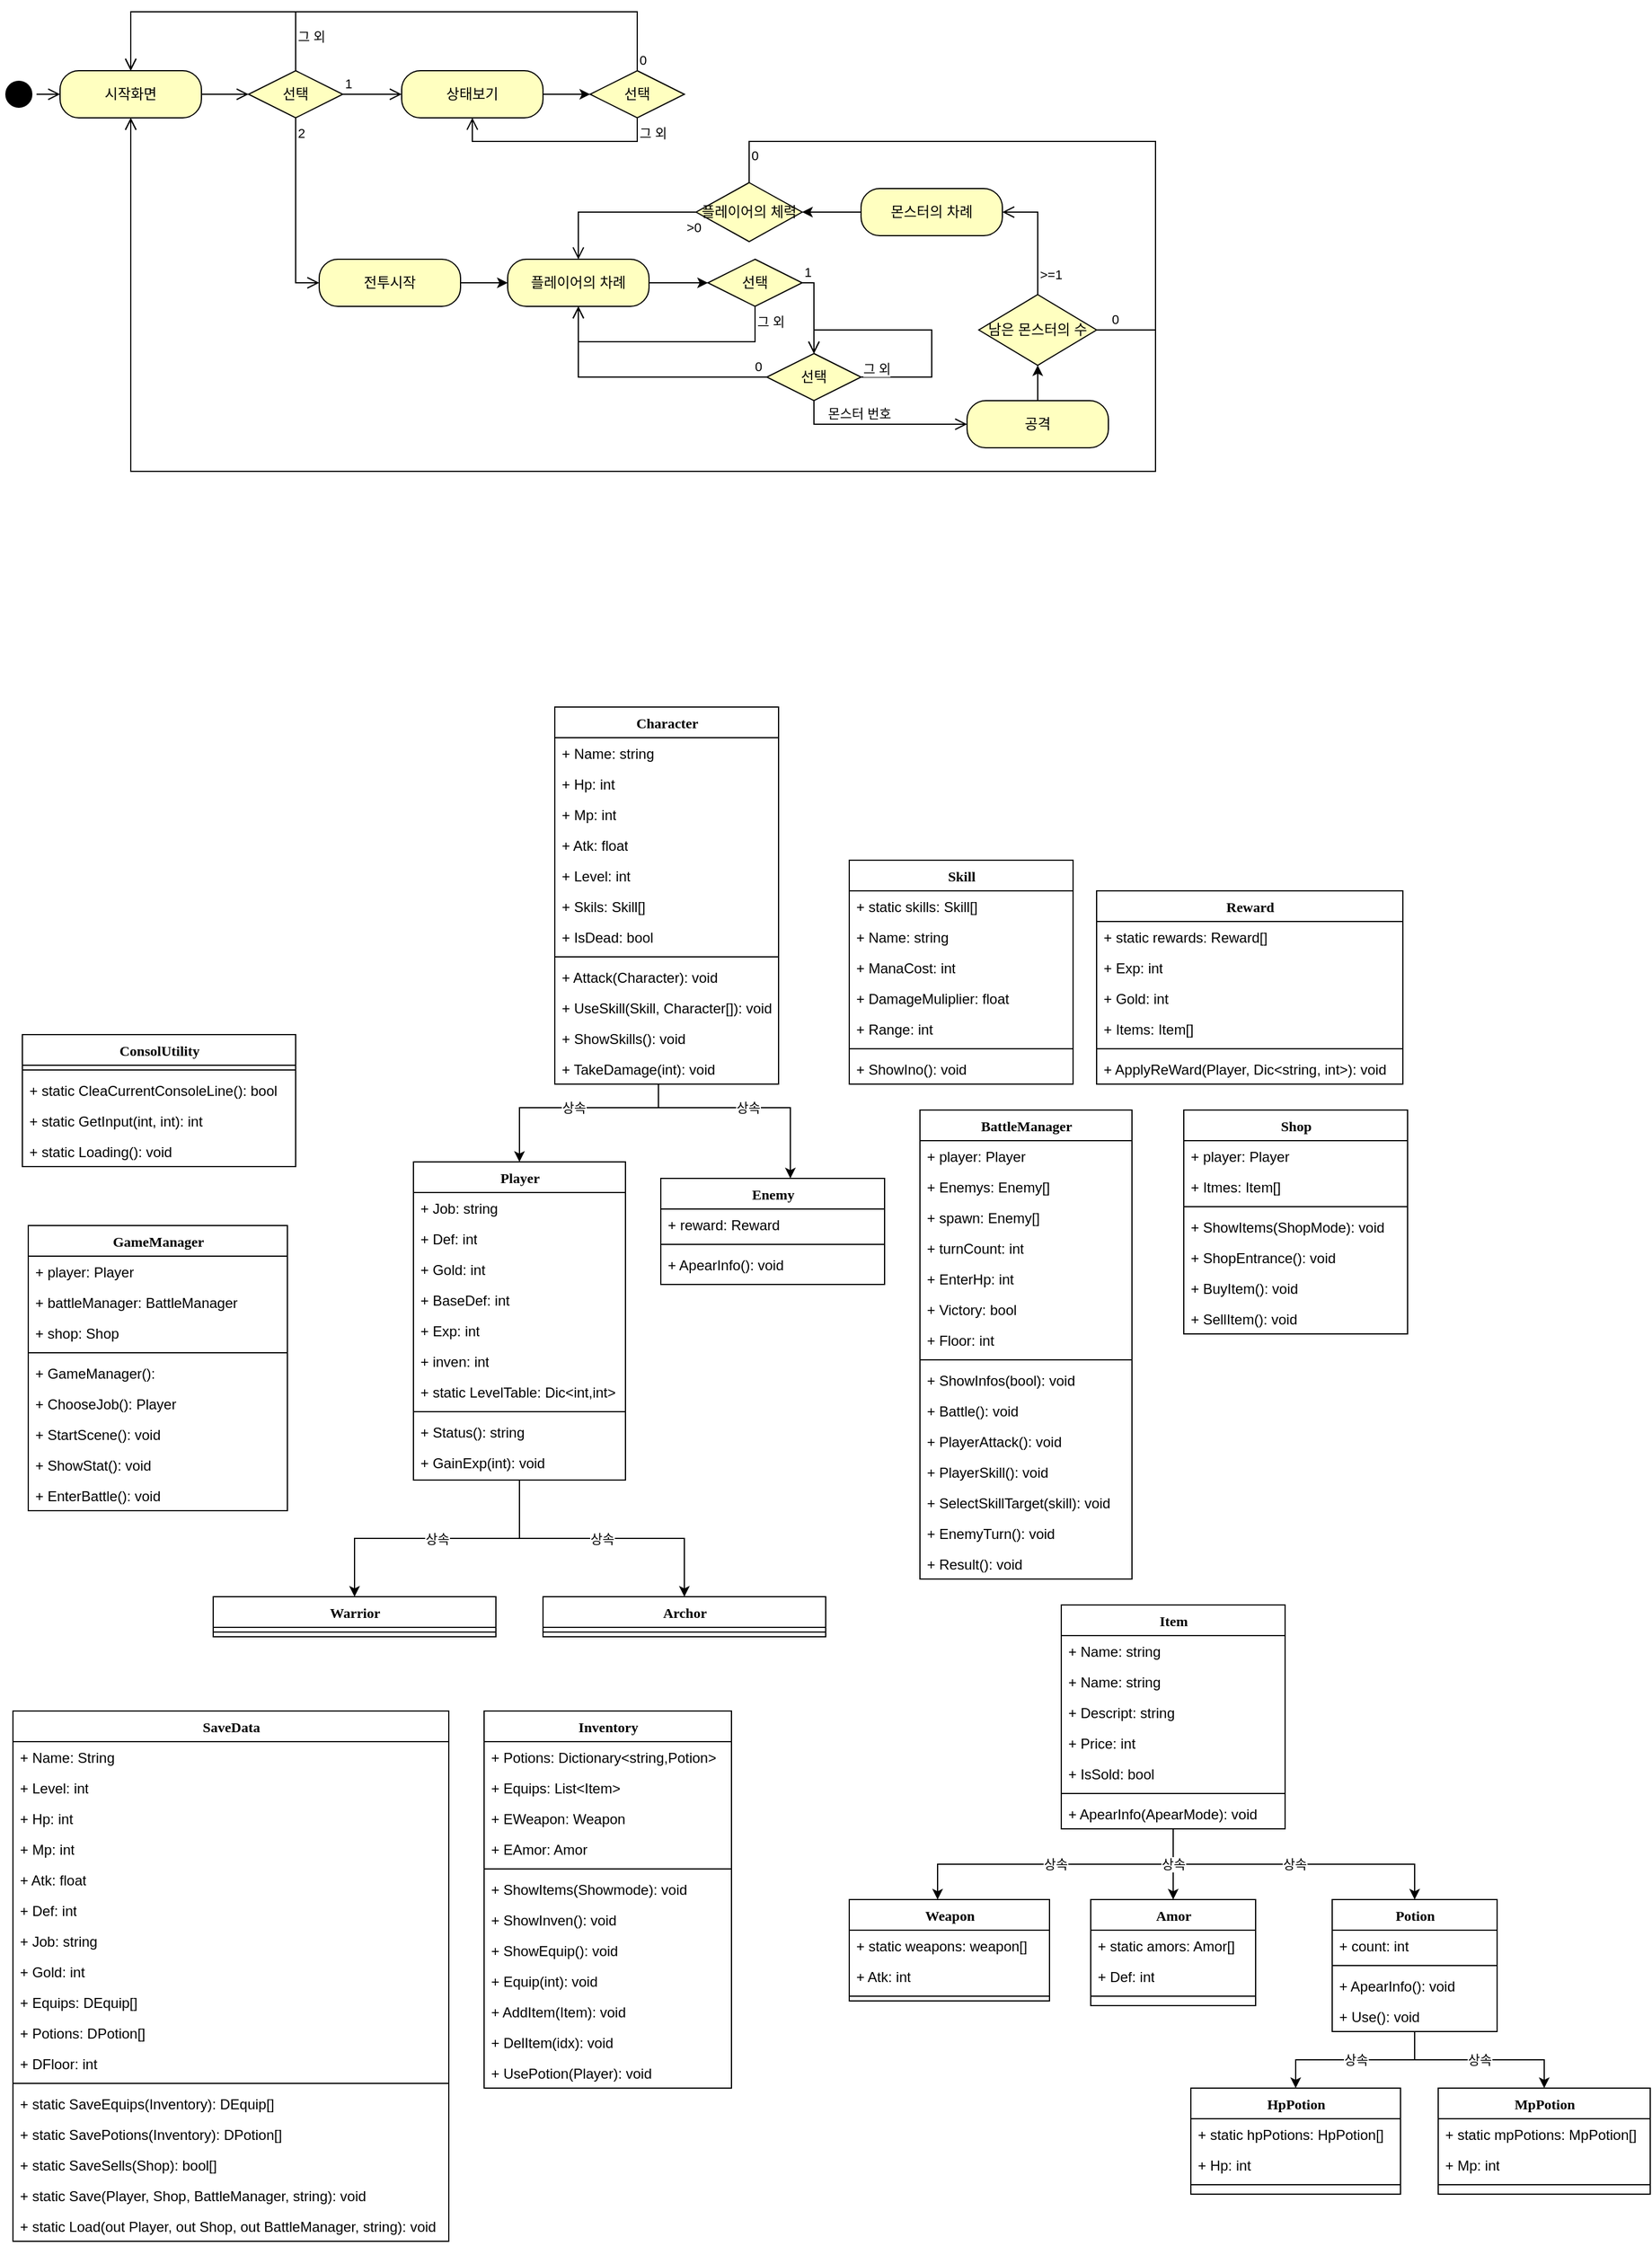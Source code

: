 <mxfile version="26.0.11">
  <diagram name="Page-1" id="6133507b-19e7-1e82-6fc7-422aa6c4b21f">
    <mxGraphModel dx="1674" dy="746" grid="1" gridSize="10" guides="1" tooltips="1" connect="1" arrows="1" fold="1" page="1" pageScale="1" pageWidth="1100" pageHeight="850" background="none" math="0" shadow="0">
      <root>
        <mxCell id="0" />
        <mxCell id="1" parent="0" />
        <mxCell id="78961159f06e98e8-17" value="GameManager" style="swimlane;html=1;fontStyle=1;align=center;verticalAlign=top;childLayout=stackLayout;horizontal=1;startSize=26;horizontalStack=0;resizeParent=1;resizeLast=0;collapsible=1;marginBottom=0;swimlaneFillColor=#ffffff;rounded=0;shadow=0;comic=0;labelBackgroundColor=none;strokeWidth=1;fillColor=none;fontFamily=Verdana;fontSize=12" parent="1" vertex="1">
          <mxGeometry x="53" y="1060" width="220" height="242" as="geometry" />
        </mxCell>
        <mxCell id="78961159f06e98e8-23" value="+ player: Player" style="text;html=1;strokeColor=none;fillColor=none;align=left;verticalAlign=top;spacingLeft=4;spacingRight=4;whiteSpace=wrap;overflow=hidden;rotatable=0;points=[[0,0.5],[1,0.5]];portConstraint=eastwest;" parent="78961159f06e98e8-17" vertex="1">
          <mxGeometry y="26" width="220" height="26" as="geometry" />
        </mxCell>
        <mxCell id="78961159f06e98e8-24" value="+ battleManager: BattleManager" style="text;html=1;strokeColor=none;fillColor=none;align=left;verticalAlign=top;spacingLeft=4;spacingRight=4;whiteSpace=wrap;overflow=hidden;rotatable=0;points=[[0,0.5],[1,0.5]];portConstraint=eastwest;" parent="78961159f06e98e8-17" vertex="1">
          <mxGeometry y="52" width="220" height="26" as="geometry" />
        </mxCell>
        <mxCell id="1UK04wnmi8tRebgMU8z_-28" value="+ shop: Shop" style="text;html=1;strokeColor=none;fillColor=none;align=left;verticalAlign=top;spacingLeft=4;spacingRight=4;whiteSpace=wrap;overflow=hidden;rotatable=0;points=[[0,0.5],[1,0.5]];portConstraint=eastwest;" vertex="1" parent="78961159f06e98e8-17">
          <mxGeometry y="78" width="220" height="26" as="geometry" />
        </mxCell>
        <mxCell id="78961159f06e98e8-19" value="" style="line;html=1;strokeWidth=1;fillColor=none;align=left;verticalAlign=middle;spacingTop=-1;spacingLeft=3;spacingRight=3;rotatable=0;labelPosition=right;points=[];portConstraint=eastwest;" parent="78961159f06e98e8-17" vertex="1">
          <mxGeometry y="104" width="220" height="8" as="geometry" />
        </mxCell>
        <mxCell id="DaEnJyRCswsqZAoSH7f0-14" value="+ GameManager():&lt;div&gt;&lt;br&gt;&lt;/div&gt;" style="text;html=1;strokeColor=none;fillColor=none;align=left;verticalAlign=top;spacingLeft=4;spacingRight=4;whiteSpace=wrap;overflow=hidden;rotatable=0;points=[[0,0.5],[1,0.5]];portConstraint=eastwest;" parent="78961159f06e98e8-17" vertex="1">
          <mxGeometry y="112" width="220" height="26" as="geometry" />
        </mxCell>
        <mxCell id="1UK04wnmi8tRebgMU8z_-29" value="+ ChooseJob(): Player&lt;div&gt;&lt;br&gt;&lt;/div&gt;" style="text;html=1;strokeColor=none;fillColor=none;align=left;verticalAlign=top;spacingLeft=4;spacingRight=4;whiteSpace=wrap;overflow=hidden;rotatable=0;points=[[0,0.5],[1,0.5]];portConstraint=eastwest;" vertex="1" parent="78961159f06e98e8-17">
          <mxGeometry y="138" width="220" height="26" as="geometry" />
        </mxCell>
        <mxCell id="78961159f06e98e8-27" value="+ StartScene(): void&lt;div&gt;&lt;br&gt;&lt;/div&gt;" style="text;html=1;strokeColor=none;fillColor=none;align=left;verticalAlign=top;spacingLeft=4;spacingRight=4;whiteSpace=wrap;overflow=hidden;rotatable=0;points=[[0,0.5],[1,0.5]];portConstraint=eastwest;" parent="78961159f06e98e8-17" vertex="1">
          <mxGeometry y="164" width="220" height="26" as="geometry" />
        </mxCell>
        <mxCell id="AyU_wMXT1xq2niBfQNiT-79" value="+ ShowStat(): void" style="text;html=1;strokeColor=none;fillColor=none;align=left;verticalAlign=top;spacingLeft=4;spacingRight=4;whiteSpace=wrap;overflow=hidden;rotatable=0;points=[[0,0.5],[1,0.5]];portConstraint=eastwest;" parent="78961159f06e98e8-17" vertex="1">
          <mxGeometry y="190" width="220" height="26" as="geometry" />
        </mxCell>
        <mxCell id="AyU_wMXT1xq2niBfQNiT-83" value="+ EnterBattle(): void" style="text;html=1;strokeColor=none;fillColor=none;align=left;verticalAlign=top;spacingLeft=4;spacingRight=4;whiteSpace=wrap;overflow=hidden;rotatable=0;points=[[0,0.5],[1,0.5]];portConstraint=eastwest;" parent="78961159f06e98e8-17" vertex="1">
          <mxGeometry y="216" width="220" height="26" as="geometry" />
        </mxCell>
        <mxCell id="AyU_wMXT1xq2niBfQNiT-2" value="" style="ellipse;html=1;shape=startState;fillColor=#000000;strokeColor=#000000;" parent="1" vertex="1">
          <mxGeometry x="30" y="85" width="30" height="30" as="geometry" />
        </mxCell>
        <mxCell id="AyU_wMXT1xq2niBfQNiT-3" value="" style="edgeStyle=orthogonalEdgeStyle;html=1;verticalAlign=bottom;endArrow=open;endSize=8;strokeColor=#000000;rounded=0;exitX=1;exitY=0.5;exitDx=0;exitDy=0;entryX=0;entryY=0.5;entryDx=0;entryDy=0;" parent="1" source="AyU_wMXT1xq2niBfQNiT-2" target="AyU_wMXT1xq2niBfQNiT-4" edge="1">
          <mxGeometry relative="1" as="geometry">
            <mxPoint x="110" y="95" as="targetPoint" />
          </mxGeometry>
        </mxCell>
        <mxCell id="AyU_wMXT1xq2niBfQNiT-4" value="시작화면" style="rounded=1;whiteSpace=wrap;html=1;arcSize=40;fontColor=#000000;fillColor=#ffffc0;strokeColor=#000000;" parent="1" vertex="1">
          <mxGeometry x="80" y="80" width="120" height="40" as="geometry" />
        </mxCell>
        <mxCell id="AyU_wMXT1xq2niBfQNiT-5" value="" style="edgeStyle=orthogonalEdgeStyle;html=1;verticalAlign=bottom;endArrow=open;endSize=8;strokeColor=#000000;rounded=0;exitX=1;exitY=0.5;exitDx=0;exitDy=0;entryX=0;entryY=0.5;entryDx=0;entryDy=0;" parent="1" source="AyU_wMXT1xq2niBfQNiT-4" target="AyU_wMXT1xq2niBfQNiT-6" edge="1">
          <mxGeometry relative="1" as="geometry">
            <mxPoint x="300" y="100" as="targetPoint" />
          </mxGeometry>
        </mxCell>
        <mxCell id="AyU_wMXT1xq2niBfQNiT-6" value="선택" style="rhombus;whiteSpace=wrap;html=1;fontColor=#000000;fillColor=#ffffc0;strokeColor=#000000;" parent="1" vertex="1">
          <mxGeometry x="240" y="80" width="80" height="40" as="geometry" />
        </mxCell>
        <mxCell id="AyU_wMXT1xq2niBfQNiT-7" value="1" style="edgeStyle=orthogonalEdgeStyle;html=1;align=left;verticalAlign=bottom;endArrow=open;endSize=8;strokeColor=#000000;rounded=0;entryX=0;entryY=0.5;entryDx=0;entryDy=0;" parent="1" source="AyU_wMXT1xq2niBfQNiT-6" target="AyU_wMXT1xq2niBfQNiT-9" edge="1">
          <mxGeometry x="-1" relative="1" as="geometry">
            <mxPoint x="480" y="100" as="targetPoint" />
          </mxGeometry>
        </mxCell>
        <mxCell id="AyU_wMXT1xq2niBfQNiT-8" value="2" style="edgeStyle=orthogonalEdgeStyle;html=1;align=left;verticalAlign=top;endArrow=open;endSize=8;strokeColor=#000000;rounded=0;entryX=0;entryY=0.5;entryDx=0;entryDy=0;" parent="1" source="AyU_wMXT1xq2niBfQNiT-6" target="AyU_wMXT1xq2niBfQNiT-10" edge="1">
          <mxGeometry x="-1" relative="1" as="geometry">
            <mxPoint x="340" y="180" as="targetPoint" />
            <Array as="points">
              <mxPoint x="280" y="260" />
            </Array>
          </mxGeometry>
        </mxCell>
        <mxCell id="AyU_wMXT1xq2niBfQNiT-9" value="상태보기" style="rounded=1;whiteSpace=wrap;html=1;arcSize=40;fontColor=#000000;fillColor=#ffffc0;strokeColor=#000000;" parent="1" vertex="1">
          <mxGeometry x="370" y="80" width="120" height="40" as="geometry" />
        </mxCell>
        <mxCell id="AyU_wMXT1xq2niBfQNiT-16" style="edgeStyle=orthogonalEdgeStyle;rounded=0;orthogonalLoop=1;jettySize=auto;html=1;exitX=1;exitY=0.5;exitDx=0;exitDy=0;strokeColor=#000000;entryX=0;entryY=0.5;entryDx=0;entryDy=0;" parent="1" source="AyU_wMXT1xq2niBfQNiT-10" target="AyU_wMXT1xq2niBfQNiT-43" edge="1">
          <mxGeometry relative="1" as="geometry">
            <mxPoint x="540" y="260" as="targetPoint" />
          </mxGeometry>
        </mxCell>
        <mxCell id="AyU_wMXT1xq2niBfQNiT-10" value="전투시작" style="rounded=1;whiteSpace=wrap;html=1;arcSize=40;fontColor=#000000;fillColor=#ffffc0;strokeColor=#000000;" parent="1" vertex="1">
          <mxGeometry x="300" y="240" width="120" height="40" as="geometry" />
        </mxCell>
        <mxCell id="AyU_wMXT1xq2niBfQNiT-12" value="그 외" style="edgeStyle=orthogonalEdgeStyle;html=1;align=left;verticalAlign=top;endArrow=open;endSize=8;strokeColor=#000000;rounded=0;entryX=0.5;entryY=0;entryDx=0;entryDy=0;exitX=0.5;exitY=0;exitDx=0;exitDy=0;" parent="1" source="AyU_wMXT1xq2niBfQNiT-6" target="AyU_wMXT1xq2niBfQNiT-4" edge="1">
          <mxGeometry x="-0.647" relative="1" as="geometry">
            <mxPoint x="380" y="250" as="targetPoint" />
            <mxPoint x="260" y="180" as="sourcePoint" />
            <Array as="points">
              <mxPoint x="280" y="30" />
              <mxPoint x="140" y="30" />
            </Array>
            <mxPoint as="offset" />
          </mxGeometry>
        </mxCell>
        <mxCell id="AyU_wMXT1xq2niBfQNiT-13" value="선택" style="rhombus;whiteSpace=wrap;html=1;fontColor=#000000;fillColor=#ffffc0;strokeColor=#000000;" parent="1" vertex="1">
          <mxGeometry x="630" y="240" width="80" height="40" as="geometry" />
        </mxCell>
        <mxCell id="AyU_wMXT1xq2niBfQNiT-14" value="1" style="edgeStyle=orthogonalEdgeStyle;html=1;align=left;verticalAlign=bottom;endArrow=open;endSize=8;strokeColor=#000000;rounded=0;entryX=0.5;entryY=0;entryDx=0;entryDy=0;exitX=1;exitY=0.5;exitDx=0;exitDy=0;" parent="1" source="AyU_wMXT1xq2niBfQNiT-13" target="AyU_wMXT1xq2niBfQNiT-23" edge="1">
          <mxGeometry x="-1" relative="1" as="geometry">
            <mxPoint x="730" y="270" as="targetPoint" />
            <Array as="points">
              <mxPoint x="720" y="260" />
            </Array>
          </mxGeometry>
        </mxCell>
        <mxCell id="AyU_wMXT1xq2niBfQNiT-15" value="그 외" style="edgeStyle=orthogonalEdgeStyle;html=1;align=left;verticalAlign=top;endArrow=open;endSize=8;strokeColor=#000000;rounded=0;entryX=0.5;entryY=1;entryDx=0;entryDy=0;exitX=0.5;exitY=1;exitDx=0;exitDy=0;" parent="1" source="AyU_wMXT1xq2niBfQNiT-13" target="AyU_wMXT1xq2niBfQNiT-43" edge="1">
          <mxGeometry x="-1" relative="1" as="geometry">
            <mxPoint x="640" y="360" as="targetPoint" />
            <mxPoint x="690" y="290" as="sourcePoint" />
            <Array as="points">
              <mxPoint x="670" y="310" />
              <mxPoint x="520" y="310" />
            </Array>
          </mxGeometry>
        </mxCell>
        <mxCell id="AyU_wMXT1xq2niBfQNiT-17" value="선택" style="rhombus;whiteSpace=wrap;html=1;fontColor=#000000;fillColor=#ffffc0;strokeColor=#000000;" parent="1" vertex="1">
          <mxGeometry x="530" y="80" width="80" height="40" as="geometry" />
        </mxCell>
        <mxCell id="AyU_wMXT1xq2niBfQNiT-18" value="0" style="edgeStyle=orthogonalEdgeStyle;html=1;align=left;verticalAlign=bottom;endArrow=open;endSize=8;strokeColor=#000000;rounded=0;entryX=0.5;entryY=0;entryDx=0;entryDy=0;exitX=0.5;exitY=0;exitDx=0;exitDy=0;" parent="1" source="AyU_wMXT1xq2niBfQNiT-17" target="AyU_wMXT1xq2niBfQNiT-4" edge="1">
          <mxGeometry x="-1" relative="1" as="geometry">
            <mxPoint x="720" y="70" as="targetPoint" />
            <Array as="points">
              <mxPoint x="570" y="30" />
              <mxPoint x="140" y="30" />
            </Array>
          </mxGeometry>
        </mxCell>
        <mxCell id="AyU_wMXT1xq2niBfQNiT-19" value="그 외" style="edgeStyle=orthogonalEdgeStyle;html=1;align=left;verticalAlign=top;endArrow=open;endSize=8;strokeColor=#000000;rounded=0;entryX=0.5;entryY=1;entryDx=0;entryDy=0;exitX=0.5;exitY=1;exitDx=0;exitDy=0;" parent="1" source="AyU_wMXT1xq2niBfQNiT-17" target="AyU_wMXT1xq2niBfQNiT-9" edge="1">
          <mxGeometry x="-1" relative="1" as="geometry">
            <mxPoint x="580" y="150" as="targetPoint" />
            <Array as="points">
              <mxPoint x="570" y="140" />
              <mxPoint x="430" y="140" />
            </Array>
          </mxGeometry>
        </mxCell>
        <mxCell id="AyU_wMXT1xq2niBfQNiT-20" style="edgeStyle=orthogonalEdgeStyle;rounded=0;orthogonalLoop=1;jettySize=auto;html=1;strokeColor=#000000;exitX=1;exitY=0.5;exitDx=0;exitDy=0;entryX=0;entryY=0.5;entryDx=0;entryDy=0;" parent="1" source="AyU_wMXT1xq2niBfQNiT-9" target="AyU_wMXT1xq2niBfQNiT-17" edge="1">
          <mxGeometry relative="1" as="geometry">
            <mxPoint x="490" y="99.5" as="sourcePoint" />
            <mxPoint x="550" y="80" as="targetPoint" />
            <Array as="points" />
          </mxGeometry>
        </mxCell>
        <mxCell id="AyU_wMXT1xq2niBfQNiT-23" value="선택" style="rhombus;whiteSpace=wrap;html=1;fontColor=#000000;fillColor=#ffffc0;strokeColor=#000000;" parent="1" vertex="1">
          <mxGeometry x="680" y="320" width="80" height="40" as="geometry" />
        </mxCell>
        <mxCell id="AyU_wMXT1xq2niBfQNiT-28" value="그 외" style="edgeStyle=orthogonalEdgeStyle;html=1;align=left;verticalAlign=top;endArrow=open;endSize=8;strokeColor=#000000;rounded=0;entryX=0.5;entryY=0;entryDx=0;entryDy=0;exitX=1;exitY=0.5;exitDx=0;exitDy=0;" parent="1" source="AyU_wMXT1xq2niBfQNiT-23" target="AyU_wMXT1xq2niBfQNiT-23" edge="1">
          <mxGeometry x="-1" y="20" relative="1" as="geometry">
            <mxPoint x="780" y="260" as="targetPoint" />
            <mxPoint x="790" y="410" as="sourcePoint" />
            <Array as="points">
              <mxPoint x="820" y="340" />
              <mxPoint x="820" y="300" />
              <mxPoint x="720" y="300" />
            </Array>
            <mxPoint as="offset" />
          </mxGeometry>
        </mxCell>
        <mxCell id="AyU_wMXT1xq2niBfQNiT-29" value="0" style="edgeStyle=orthogonalEdgeStyle;html=1;align=left;verticalAlign=bottom;endArrow=open;endSize=8;strokeColor=#000000;rounded=0;exitX=0;exitY=0.5;exitDx=0;exitDy=0;entryX=0.5;entryY=1;entryDx=0;entryDy=0;" parent="1" source="AyU_wMXT1xq2niBfQNiT-23" target="AyU_wMXT1xq2niBfQNiT-43" edge="1">
          <mxGeometry x="-0.886" relative="1" as="geometry">
            <mxPoint x="430" y="350" as="targetPoint" />
            <mxPoint x="620" y="270" as="sourcePoint" />
            <mxPoint as="offset" />
          </mxGeometry>
        </mxCell>
        <mxCell id="AyU_wMXT1xq2niBfQNiT-30" value="몬스터 번호" style="edgeStyle=orthogonalEdgeStyle;html=1;align=left;verticalAlign=bottom;endArrow=open;endSize=8;strokeColor=#000000;rounded=0;exitX=0.5;exitY=1;exitDx=0;exitDy=0;entryX=0;entryY=0.5;entryDx=0;entryDy=0;" parent="1" source="AyU_wMXT1xq2niBfQNiT-23" target="AyU_wMXT1xq2niBfQNiT-31" edge="1">
          <mxGeometry x="-0.602" relative="1" as="geometry">
            <mxPoint x="780" y="450" as="targetPoint" />
            <mxPoint x="705" y="450" as="sourcePoint" />
            <mxPoint as="offset" />
          </mxGeometry>
        </mxCell>
        <mxCell id="AyU_wMXT1xq2niBfQNiT-31" value="공격" style="rounded=1;whiteSpace=wrap;html=1;arcSize=40;fontColor=#000000;fillColor=#ffffc0;strokeColor=#000000;" parent="1" vertex="1">
          <mxGeometry x="850" y="360" width="120" height="40" as="geometry" />
        </mxCell>
        <mxCell id="AyU_wMXT1xq2niBfQNiT-33" value="남은 몬스터의 수" style="rhombus;whiteSpace=wrap;html=1;fontColor=#000000;fillColor=#ffffc0;strokeColor=#000000;" parent="1" vertex="1">
          <mxGeometry x="860" y="270" width="100" height="60" as="geometry" />
        </mxCell>
        <mxCell id="AyU_wMXT1xq2niBfQNiT-39" value="0" style="edgeStyle=orthogonalEdgeStyle;html=1;align=left;verticalAlign=bottom;endArrow=open;endSize=8;strokeColor=#000000;rounded=0;exitX=1;exitY=0.5;exitDx=0;exitDy=0;entryX=0.5;entryY=1;entryDx=0;entryDy=0;" parent="1" source="AyU_wMXT1xq2niBfQNiT-33" target="AyU_wMXT1xq2niBfQNiT-4" edge="1">
          <mxGeometry x="-0.984" relative="1" as="geometry">
            <mxPoint x="390" y="360" as="targetPoint" />
            <mxPoint x="810" y="130" as="sourcePoint" />
            <mxPoint as="offset" />
            <Array as="points">
              <mxPoint x="1010" y="300" />
              <mxPoint x="1010" y="420" />
              <mxPoint x="140" y="420" />
            </Array>
          </mxGeometry>
        </mxCell>
        <mxCell id="AyU_wMXT1xq2niBfQNiT-40" style="edgeStyle=orthogonalEdgeStyle;rounded=0;orthogonalLoop=1;jettySize=auto;html=1;exitX=0.5;exitY=0;exitDx=0;exitDy=0;entryX=0.5;entryY=1;entryDx=0;entryDy=0;strokeColor=#000000;" parent="1" source="AyU_wMXT1xq2niBfQNiT-31" target="AyU_wMXT1xq2niBfQNiT-33" edge="1">
          <mxGeometry relative="1" as="geometry">
            <mxPoint x="730" y="290" as="sourcePoint" />
            <mxPoint x="730" y="330" as="targetPoint" />
          </mxGeometry>
        </mxCell>
        <mxCell id="AyU_wMXT1xq2niBfQNiT-42" value="&amp;gt;=1" style="edgeStyle=orthogonalEdgeStyle;html=1;align=left;verticalAlign=top;endArrow=open;endSize=8;strokeColor=#000000;rounded=0;entryX=1;entryY=0.5;entryDx=0;entryDy=0;exitX=0.5;exitY=0;exitDx=0;exitDy=0;" parent="1" source="AyU_wMXT1xq2niBfQNiT-33" target="AyU_wMXT1xq2niBfQNiT-45" edge="1">
          <mxGeometry x="-0.4" relative="1" as="geometry">
            <mxPoint x="720" y="240" as="targetPoint" />
            <mxPoint x="770" y="350" as="sourcePoint" />
            <Array as="points">
              <mxPoint x="910" y="200" />
            </Array>
            <mxPoint as="offset" />
          </mxGeometry>
        </mxCell>
        <mxCell id="AyU_wMXT1xq2niBfQNiT-43" value="플레이어의 차례" style="rounded=1;whiteSpace=wrap;html=1;arcSize=40;fontColor=#000000;fillColor=#ffffc0;strokeColor=#000000;" parent="1" vertex="1">
          <mxGeometry x="460" y="240" width="120" height="40" as="geometry" />
        </mxCell>
        <mxCell id="AyU_wMXT1xq2niBfQNiT-44" style="edgeStyle=orthogonalEdgeStyle;rounded=0;orthogonalLoop=1;jettySize=auto;html=1;exitX=1;exitY=0.5;exitDx=0;exitDy=0;entryX=0;entryY=0.5;entryDx=0;entryDy=0;strokeColor=#000000;" parent="1" source="AyU_wMXT1xq2niBfQNiT-43" target="AyU_wMXT1xq2niBfQNiT-13" edge="1">
          <mxGeometry relative="1" as="geometry">
            <mxPoint x="920" y="370" as="sourcePoint" />
            <mxPoint x="920" y="340" as="targetPoint" />
          </mxGeometry>
        </mxCell>
        <mxCell id="AyU_wMXT1xq2niBfQNiT-45" value="몬스터의 차례" style="rounded=1;whiteSpace=wrap;html=1;arcSize=40;fontColor=#000000;fillColor=#ffffc0;strokeColor=#000000;" parent="1" vertex="1">
          <mxGeometry x="760" y="180" width="120" height="40" as="geometry" />
        </mxCell>
        <mxCell id="AyU_wMXT1xq2niBfQNiT-46" value="플레이어의 체력" style="rhombus;whiteSpace=wrap;html=1;fontColor=#000000;fillColor=#ffffc0;strokeColor=#000000;" parent="1" vertex="1">
          <mxGeometry x="620" y="175" width="90" height="50" as="geometry" />
        </mxCell>
        <mxCell id="AyU_wMXT1xq2niBfQNiT-47" value="&amp;gt;0" style="edgeStyle=orthogonalEdgeStyle;html=1;align=left;verticalAlign=top;endArrow=open;endSize=8;strokeColor=#000000;rounded=0;exitX=0;exitY=0.5;exitDx=0;exitDy=0;entryX=0.5;entryY=0;entryDx=0;entryDy=0;" parent="1" source="AyU_wMXT1xq2niBfQNiT-46" target="AyU_wMXT1xq2niBfQNiT-43" edge="1">
          <mxGeometry x="-0.857" relative="1" as="geometry">
            <mxPoint x="510" y="220" as="targetPoint" />
            <mxPoint x="590" y="235" as="sourcePoint" />
            <Array as="points">
              <mxPoint x="520" y="200" />
            </Array>
            <mxPoint as="offset" />
          </mxGeometry>
        </mxCell>
        <mxCell id="AyU_wMXT1xq2niBfQNiT-49" style="edgeStyle=orthogonalEdgeStyle;rounded=0;orthogonalLoop=1;jettySize=auto;html=1;exitX=0;exitY=0.5;exitDx=0;exitDy=0;strokeColor=#000000;entryX=1;entryY=0.5;entryDx=0;entryDy=0;" parent="1" source="AyU_wMXT1xq2niBfQNiT-45" target="AyU_wMXT1xq2niBfQNiT-46" edge="1">
          <mxGeometry relative="1" as="geometry">
            <mxPoint x="590" y="270" as="sourcePoint" />
            <mxPoint x="760" y="130" as="targetPoint" />
          </mxGeometry>
        </mxCell>
        <mxCell id="AyU_wMXT1xq2niBfQNiT-50" value="0" style="edgeStyle=orthogonalEdgeStyle;html=1;align=left;verticalAlign=bottom;endArrow=open;endSize=8;strokeColor=#000000;rounded=0;exitX=0.5;exitY=0;exitDx=0;exitDy=0;entryX=0.5;entryY=1;entryDx=0;entryDy=0;" parent="1" source="AyU_wMXT1xq2niBfQNiT-46" target="AyU_wMXT1xq2niBfQNiT-4" edge="1">
          <mxGeometry x="-0.984" relative="1" as="geometry">
            <mxPoint x="150" y="130" as="targetPoint" />
            <mxPoint x="970" y="310" as="sourcePoint" />
            <mxPoint as="offset" />
            <Array as="points">
              <mxPoint x="665" y="140" />
              <mxPoint x="1010" y="140" />
              <mxPoint x="1010" y="420" />
              <mxPoint x="140" y="420" />
            </Array>
          </mxGeometry>
        </mxCell>
        <mxCell id="DaEnJyRCswsqZAoSH7f0-33" value="상속" style="edgeStyle=orthogonalEdgeStyle;rounded=0;orthogonalLoop=1;jettySize=auto;html=1;exitX=0.5;exitY=1;exitDx=0;exitDy=0;" parent="1" source="AyU_wMXT1xq2niBfQNiT-51" target="DaEnJyRCswsqZAoSH7f0-26" edge="1">
          <mxGeometry relative="1" as="geometry" />
        </mxCell>
        <mxCell id="DaEnJyRCswsqZAoSH7f0-37" value="상속" style="edgeStyle=orthogonalEdgeStyle;rounded=0;orthogonalLoop=1;jettySize=auto;html=1;" parent="1" source="AyU_wMXT1xq2niBfQNiT-51" target="DaEnJyRCswsqZAoSH7f0-34" edge="1">
          <mxGeometry relative="1" as="geometry" />
        </mxCell>
        <mxCell id="AyU_wMXT1xq2niBfQNiT-51" value="Player" style="swimlane;html=1;fontStyle=1;align=center;verticalAlign=top;childLayout=stackLayout;horizontal=1;startSize=26;horizontalStack=0;resizeParent=1;resizeLast=0;collapsible=1;marginBottom=0;swimlaneFillColor=#ffffff;rounded=0;shadow=0;comic=0;labelBackgroundColor=none;strokeWidth=1;fillColor=none;fontFamily=Verdana;fontSize=12" parent="1" vertex="1">
          <mxGeometry x="380" y="1006" width="180" height="270" as="geometry" />
        </mxCell>
        <mxCell id="AyU_wMXT1xq2niBfQNiT-85" value="+ Job: string" style="text;html=1;strokeColor=none;fillColor=none;align=left;verticalAlign=top;spacingLeft=4;spacingRight=4;whiteSpace=wrap;overflow=hidden;rotatable=0;points=[[0,0.5],[1,0.5]];portConstraint=eastwest;" parent="AyU_wMXT1xq2niBfQNiT-51" vertex="1">
          <mxGeometry y="26" width="180" height="26" as="geometry" />
        </mxCell>
        <mxCell id="AyU_wMXT1xq2niBfQNiT-67" value="+ Def: int" style="text;html=1;strokeColor=none;fillColor=none;align=left;verticalAlign=top;spacingLeft=4;spacingRight=4;whiteSpace=wrap;overflow=hidden;rotatable=0;points=[[0,0.5],[1,0.5]];portConstraint=eastwest;" parent="AyU_wMXT1xq2niBfQNiT-51" vertex="1">
          <mxGeometry y="52" width="180" height="26" as="geometry" />
        </mxCell>
        <mxCell id="AyU_wMXT1xq2niBfQNiT-69" value="+ Gold: int" style="text;html=1;strokeColor=none;fillColor=none;align=left;verticalAlign=top;spacingLeft=4;spacingRight=4;whiteSpace=wrap;overflow=hidden;rotatable=0;points=[[0,0.5],[1,0.5]];portConstraint=eastwest;" parent="AyU_wMXT1xq2niBfQNiT-51" vertex="1">
          <mxGeometry y="78" width="180" height="26" as="geometry" />
        </mxCell>
        <mxCell id="1UK04wnmi8tRebgMU8z_-5" value="+ BaseDef: int" style="text;html=1;strokeColor=none;fillColor=none;align=left;verticalAlign=top;spacingLeft=4;spacingRight=4;whiteSpace=wrap;overflow=hidden;rotatable=0;points=[[0,0.5],[1,0.5]];portConstraint=eastwest;" vertex="1" parent="AyU_wMXT1xq2niBfQNiT-51">
          <mxGeometry y="104" width="180" height="26" as="geometry" />
        </mxCell>
        <mxCell id="1UK04wnmi8tRebgMU8z_-6" value="+ Exp: int" style="text;html=1;strokeColor=none;fillColor=none;align=left;verticalAlign=top;spacingLeft=4;spacingRight=4;whiteSpace=wrap;overflow=hidden;rotatable=0;points=[[0,0.5],[1,0.5]];portConstraint=eastwest;" vertex="1" parent="AyU_wMXT1xq2niBfQNiT-51">
          <mxGeometry y="130" width="180" height="26" as="geometry" />
        </mxCell>
        <mxCell id="1UK04wnmi8tRebgMU8z_-7" value="+ inven: int" style="text;html=1;strokeColor=none;fillColor=none;align=left;verticalAlign=top;spacingLeft=4;spacingRight=4;whiteSpace=wrap;overflow=hidden;rotatable=0;points=[[0,0.5],[1,0.5]];portConstraint=eastwest;" vertex="1" parent="AyU_wMXT1xq2niBfQNiT-51">
          <mxGeometry y="156" width="180" height="26" as="geometry" />
        </mxCell>
        <mxCell id="1UK04wnmi8tRebgMU8z_-9" value="+ static LevelTable: Dic&amp;lt;int,int&amp;gt;" style="text;html=1;strokeColor=none;fillColor=none;align=left;verticalAlign=top;spacingLeft=4;spacingRight=4;whiteSpace=wrap;overflow=hidden;rotatable=0;points=[[0,0.5],[1,0.5]];portConstraint=eastwest;" vertex="1" parent="AyU_wMXT1xq2niBfQNiT-51">
          <mxGeometry y="182" width="180" height="26" as="geometry" />
        </mxCell>
        <mxCell id="AyU_wMXT1xq2niBfQNiT-54" value="" style="line;html=1;strokeWidth=1;fillColor=none;align=left;verticalAlign=middle;spacingTop=-1;spacingLeft=3;spacingRight=3;rotatable=0;labelPosition=right;points=[];portConstraint=eastwest;" parent="AyU_wMXT1xq2niBfQNiT-51" vertex="1">
          <mxGeometry y="208" width="180" height="8" as="geometry" />
        </mxCell>
        <mxCell id="AyU_wMXT1xq2niBfQNiT-70" value="+ Status(): string" style="text;html=1;strokeColor=none;fillColor=none;align=left;verticalAlign=top;spacingLeft=4;spacingRight=4;whiteSpace=wrap;overflow=hidden;rotatable=0;points=[[0,0.5],[1,0.5]];portConstraint=eastwest;" parent="AyU_wMXT1xq2niBfQNiT-51" vertex="1">
          <mxGeometry y="216" width="180" height="26" as="geometry" />
        </mxCell>
        <mxCell id="1UK04wnmi8tRebgMU8z_-8" value="+ GainExp(int): void" style="text;html=1;strokeColor=none;fillColor=none;align=left;verticalAlign=top;spacingLeft=4;spacingRight=4;whiteSpace=wrap;overflow=hidden;rotatable=0;points=[[0,0.5],[1,0.5]];portConstraint=eastwest;" vertex="1" parent="AyU_wMXT1xq2niBfQNiT-51">
          <mxGeometry y="242" width="180" height="26" as="geometry" />
        </mxCell>
        <mxCell id="AyU_wMXT1xq2niBfQNiT-56" value="Enemy" style="swimlane;html=1;fontStyle=1;align=center;verticalAlign=top;childLayout=stackLayout;horizontal=1;startSize=26;horizontalStack=0;resizeParent=1;resizeLast=0;collapsible=1;marginBottom=0;swimlaneFillColor=#ffffff;rounded=0;shadow=0;comic=0;labelBackgroundColor=none;strokeWidth=1;fillColor=none;fontFamily=Verdana;fontSize=12" parent="1" vertex="1">
          <mxGeometry x="590" y="1020" width="190" height="90" as="geometry" />
        </mxCell>
        <mxCell id="1UK04wnmi8tRebgMU8z_-4" value="+ reward: Reward" style="text;html=1;strokeColor=none;fillColor=none;align=left;verticalAlign=top;spacingLeft=4;spacingRight=4;whiteSpace=wrap;overflow=hidden;rotatable=0;points=[[0,0.5],[1,0.5]];portConstraint=eastwest;" vertex="1" parent="AyU_wMXT1xq2niBfQNiT-56">
          <mxGeometry y="26" width="190" height="26" as="geometry" />
        </mxCell>
        <mxCell id="AyU_wMXT1xq2niBfQNiT-59" value="" style="line;html=1;strokeWidth=1;fillColor=none;align=left;verticalAlign=middle;spacingTop=-1;spacingLeft=3;spacingRight=3;rotatable=0;labelPosition=right;points=[];portConstraint=eastwest;" parent="AyU_wMXT1xq2niBfQNiT-56" vertex="1">
          <mxGeometry y="52" width="190" height="8" as="geometry" />
        </mxCell>
        <mxCell id="AyU_wMXT1xq2niBfQNiT-81" value="+ ApearInfo(): void" style="text;html=1;strokeColor=none;fillColor=none;align=left;verticalAlign=top;spacingLeft=4;spacingRight=4;whiteSpace=wrap;overflow=hidden;rotatable=0;points=[[0,0.5],[1,0.5]];portConstraint=eastwest;" parent="AyU_wMXT1xq2niBfQNiT-56" vertex="1">
          <mxGeometry y="60" width="190" height="26" as="geometry" />
        </mxCell>
        <mxCell id="AyU_wMXT1xq2niBfQNiT-61" value="BattleManager" style="swimlane;html=1;fontStyle=1;align=center;verticalAlign=top;childLayout=stackLayout;horizontal=1;startSize=26;horizontalStack=0;resizeParent=1;resizeLast=0;collapsible=1;marginBottom=0;swimlaneFillColor=#ffffff;rounded=0;shadow=0;comic=0;labelBackgroundColor=none;strokeWidth=1;fillColor=none;fontFamily=Verdana;fontSize=12" parent="1" vertex="1">
          <mxGeometry x="810" y="962" width="180" height="398" as="geometry" />
        </mxCell>
        <mxCell id="qiozMLF_C0ekaaIYpALp-2" value="+ player: Player" style="text;html=1;strokeColor=none;fillColor=none;align=left;verticalAlign=top;spacingLeft=4;spacingRight=4;whiteSpace=wrap;overflow=hidden;rotatable=0;points=[[0,0.5],[1,0.5]];portConstraint=eastwest;" parent="AyU_wMXT1xq2niBfQNiT-61" vertex="1">
          <mxGeometry y="26" width="180" height="26" as="geometry" />
        </mxCell>
        <mxCell id="AyU_wMXT1xq2niBfQNiT-63" value="+ Enemys: Enemy[]" style="text;html=1;strokeColor=none;fillColor=none;align=left;verticalAlign=top;spacingLeft=4;spacingRight=4;whiteSpace=wrap;overflow=hidden;rotatable=0;points=[[0,0.5],[1,0.5]];portConstraint=eastwest;" parent="AyU_wMXT1xq2niBfQNiT-61" vertex="1">
          <mxGeometry y="52" width="180" height="26" as="geometry" />
        </mxCell>
        <mxCell id="1UK04wnmi8tRebgMU8z_-15" value="+ spawn: Enemy[]" style="text;html=1;strokeColor=none;fillColor=none;align=left;verticalAlign=top;spacingLeft=4;spacingRight=4;whiteSpace=wrap;overflow=hidden;rotatable=0;points=[[0,0.5],[1,0.5]];portConstraint=eastwest;" vertex="1" parent="AyU_wMXT1xq2niBfQNiT-61">
          <mxGeometry y="78" width="180" height="26" as="geometry" />
        </mxCell>
        <mxCell id="1UK04wnmi8tRebgMU8z_-16" value="+ turnCount: int" style="text;html=1;strokeColor=none;fillColor=none;align=left;verticalAlign=top;spacingLeft=4;spacingRight=4;whiteSpace=wrap;overflow=hidden;rotatable=0;points=[[0,0.5],[1,0.5]];portConstraint=eastwest;" vertex="1" parent="AyU_wMXT1xq2niBfQNiT-61">
          <mxGeometry y="104" width="180" height="26" as="geometry" />
        </mxCell>
        <mxCell id="1UK04wnmi8tRebgMU8z_-17" value="+ EnterHp: int" style="text;html=1;strokeColor=none;fillColor=none;align=left;verticalAlign=top;spacingLeft=4;spacingRight=4;whiteSpace=wrap;overflow=hidden;rotatable=0;points=[[0,0.5],[1,0.5]];portConstraint=eastwest;" vertex="1" parent="AyU_wMXT1xq2niBfQNiT-61">
          <mxGeometry y="130" width="180" height="26" as="geometry" />
        </mxCell>
        <mxCell id="AyU_wMXT1xq2niBfQNiT-62" value="+ Victory: bool" style="text;html=1;strokeColor=none;fillColor=none;align=left;verticalAlign=top;spacingLeft=4;spacingRight=4;whiteSpace=wrap;overflow=hidden;rotatable=0;points=[[0,0.5],[1,0.5]];portConstraint=eastwest;" parent="AyU_wMXT1xq2niBfQNiT-61" vertex="1">
          <mxGeometry y="156" width="180" height="26" as="geometry" />
        </mxCell>
        <mxCell id="1UK04wnmi8tRebgMU8z_-18" value="+ Floor: int" style="text;html=1;strokeColor=none;fillColor=none;align=left;verticalAlign=top;spacingLeft=4;spacingRight=4;whiteSpace=wrap;overflow=hidden;rotatable=0;points=[[0,0.5],[1,0.5]];portConstraint=eastwest;" vertex="1" parent="AyU_wMXT1xq2niBfQNiT-61">
          <mxGeometry y="182" width="180" height="26" as="geometry" />
        </mxCell>
        <mxCell id="AyU_wMXT1xq2niBfQNiT-64" value="" style="line;html=1;strokeWidth=1;fillColor=none;align=left;verticalAlign=middle;spacingTop=-1;spacingLeft=3;spacingRight=3;rotatable=0;labelPosition=right;points=[];portConstraint=eastwest;" parent="AyU_wMXT1xq2niBfQNiT-61" vertex="1">
          <mxGeometry y="208" width="180" height="8" as="geometry" />
        </mxCell>
        <mxCell id="1UK04wnmi8tRebgMU8z_-20" value="+ ShowInfos(bool): void" style="text;html=1;strokeColor=none;fillColor=none;align=left;verticalAlign=top;spacingLeft=4;spacingRight=4;whiteSpace=wrap;overflow=hidden;rotatable=0;points=[[0,0.5],[1,0.5]];portConstraint=eastwest;" vertex="1" parent="AyU_wMXT1xq2niBfQNiT-61">
          <mxGeometry y="216" width="180" height="26" as="geometry" />
        </mxCell>
        <mxCell id="1UK04wnmi8tRebgMU8z_-21" value="+ Battle(): void" style="text;html=1;strokeColor=none;fillColor=none;align=left;verticalAlign=top;spacingLeft=4;spacingRight=4;whiteSpace=wrap;overflow=hidden;rotatable=0;points=[[0,0.5],[1,0.5]];portConstraint=eastwest;" vertex="1" parent="AyU_wMXT1xq2niBfQNiT-61">
          <mxGeometry y="242" width="180" height="26" as="geometry" />
        </mxCell>
        <mxCell id="1UK04wnmi8tRebgMU8z_-22" value="+ PlayerAttack(): void" style="text;html=1;strokeColor=none;fillColor=none;align=left;verticalAlign=top;spacingLeft=4;spacingRight=4;whiteSpace=wrap;overflow=hidden;rotatable=0;points=[[0,0.5],[1,0.5]];portConstraint=eastwest;" vertex="1" parent="AyU_wMXT1xq2niBfQNiT-61">
          <mxGeometry y="268" width="180" height="26" as="geometry" />
        </mxCell>
        <mxCell id="1UK04wnmi8tRebgMU8z_-23" value="+ PlayerSkill(): void" style="text;html=1;strokeColor=none;fillColor=none;align=left;verticalAlign=top;spacingLeft=4;spacingRight=4;whiteSpace=wrap;overflow=hidden;rotatable=0;points=[[0,0.5],[1,0.5]];portConstraint=eastwest;" vertex="1" parent="AyU_wMXT1xq2niBfQNiT-61">
          <mxGeometry y="294" width="180" height="26" as="geometry" />
        </mxCell>
        <mxCell id="1UK04wnmi8tRebgMU8z_-24" value="+ SelectSkillTarget(skill): void" style="text;html=1;strokeColor=none;fillColor=none;align=left;verticalAlign=top;spacingLeft=4;spacingRight=4;whiteSpace=wrap;overflow=hidden;rotatable=0;points=[[0,0.5],[1,0.5]];portConstraint=eastwest;" vertex="1" parent="AyU_wMXT1xq2niBfQNiT-61">
          <mxGeometry y="320" width="180" height="26" as="geometry" />
        </mxCell>
        <mxCell id="1UK04wnmi8tRebgMU8z_-25" value="+ EnemyTurn(): void" style="text;html=1;strokeColor=none;fillColor=none;align=left;verticalAlign=top;spacingLeft=4;spacingRight=4;whiteSpace=wrap;overflow=hidden;rotatable=0;points=[[0,0.5],[1,0.5]];portConstraint=eastwest;" vertex="1" parent="AyU_wMXT1xq2niBfQNiT-61">
          <mxGeometry y="346" width="180" height="26" as="geometry" />
        </mxCell>
        <mxCell id="1UK04wnmi8tRebgMU8z_-26" value="+ Result(): void" style="text;html=1;strokeColor=none;fillColor=none;align=left;verticalAlign=top;spacingLeft=4;spacingRight=4;whiteSpace=wrap;overflow=hidden;rotatable=0;points=[[0,0.5],[1,0.5]];portConstraint=eastwest;" vertex="1" parent="AyU_wMXT1xq2niBfQNiT-61">
          <mxGeometry y="372" width="180" height="26" as="geometry" />
        </mxCell>
        <mxCell id="DaEnJyRCswsqZAoSH7f0-1" value="Character" style="swimlane;html=1;fontStyle=1;align=center;verticalAlign=top;childLayout=stackLayout;horizontal=1;startSize=26;horizontalStack=0;resizeParent=1;resizeLast=0;collapsible=1;marginBottom=0;swimlaneFillColor=#ffffff;rounded=0;shadow=0;comic=0;labelBackgroundColor=none;strokeWidth=1;fillColor=none;fontFamily=Verdana;fontSize=12" parent="1" vertex="1">
          <mxGeometry x="500" y="620" width="190" height="320" as="geometry" />
        </mxCell>
        <mxCell id="DaEnJyRCswsqZAoSH7f0-2" value="+ Name: string" style="text;html=1;strokeColor=none;fillColor=none;align=left;verticalAlign=top;spacingLeft=4;spacingRight=4;whiteSpace=wrap;overflow=hidden;rotatable=0;points=[[0,0.5],[1,0.5]];portConstraint=eastwest;" parent="DaEnJyRCswsqZAoSH7f0-1" vertex="1">
          <mxGeometry y="26" width="190" height="26" as="geometry" />
        </mxCell>
        <mxCell id="DaEnJyRCswsqZAoSH7f0-3" value="+ Hp: int" style="text;html=1;strokeColor=none;fillColor=none;align=left;verticalAlign=top;spacingLeft=4;spacingRight=4;whiteSpace=wrap;overflow=hidden;rotatable=0;points=[[0,0.5],[1,0.5]];portConstraint=eastwest;" parent="DaEnJyRCswsqZAoSH7f0-1" vertex="1">
          <mxGeometry y="52" width="190" height="26" as="geometry" />
        </mxCell>
        <mxCell id="DaEnJyRCswsqZAoSH7f0-40" value="+ Mp: int" style="text;html=1;strokeColor=none;fillColor=none;align=left;verticalAlign=top;spacingLeft=4;spacingRight=4;whiteSpace=wrap;overflow=hidden;rotatable=0;points=[[0,0.5],[1,0.5]];portConstraint=eastwest;" parent="DaEnJyRCswsqZAoSH7f0-1" vertex="1">
          <mxGeometry y="78" width="190" height="26" as="geometry" />
        </mxCell>
        <mxCell id="DaEnJyRCswsqZAoSH7f0-4" value="+ Atk: float" style="text;html=1;strokeColor=none;fillColor=none;align=left;verticalAlign=top;spacingLeft=4;spacingRight=4;whiteSpace=wrap;overflow=hidden;rotatable=0;points=[[0,0.5],[1,0.5]];portConstraint=eastwest;" parent="DaEnJyRCswsqZAoSH7f0-1" vertex="1">
          <mxGeometry y="104" width="190" height="26" as="geometry" />
        </mxCell>
        <mxCell id="DaEnJyRCswsqZAoSH7f0-5" value="+ Level: int" style="text;html=1;strokeColor=none;fillColor=none;align=left;verticalAlign=top;spacingLeft=4;spacingRight=4;whiteSpace=wrap;overflow=hidden;rotatable=0;points=[[0,0.5],[1,0.5]];portConstraint=eastwest;" parent="DaEnJyRCswsqZAoSH7f0-1" vertex="1">
          <mxGeometry y="130" width="190" height="26" as="geometry" />
        </mxCell>
        <mxCell id="DaEnJyRCswsqZAoSH7f0-49" value="+ Skils: Skill[]" style="text;html=1;strokeColor=none;fillColor=none;align=left;verticalAlign=top;spacingLeft=4;spacingRight=4;whiteSpace=wrap;overflow=hidden;rotatable=0;points=[[0,0.5],[1,0.5]];portConstraint=eastwest;" parent="DaEnJyRCswsqZAoSH7f0-1" vertex="1">
          <mxGeometry y="156" width="190" height="26" as="geometry" />
        </mxCell>
        <mxCell id="AyU_wMXT1xq2niBfQNiT-73" value="+ IsDead: bool" style="text;html=1;strokeColor=none;fillColor=none;align=left;verticalAlign=top;spacingLeft=4;spacingRight=4;whiteSpace=wrap;overflow=hidden;rotatable=0;points=[[0,0.5],[1,0.5]];portConstraint=eastwest;" parent="DaEnJyRCswsqZAoSH7f0-1" vertex="1">
          <mxGeometry y="182" width="190" height="26" as="geometry" />
        </mxCell>
        <mxCell id="DaEnJyRCswsqZAoSH7f0-7" value="" style="line;html=1;strokeWidth=1;fillColor=none;align=left;verticalAlign=middle;spacingTop=-1;spacingLeft=3;spacingRight=3;rotatable=0;labelPosition=right;points=[];portConstraint=eastwest;" parent="DaEnJyRCswsqZAoSH7f0-1" vertex="1">
          <mxGeometry y="208" width="190" height="8" as="geometry" />
        </mxCell>
        <mxCell id="1UK04wnmi8tRebgMU8z_-1" value="+ Attack(Character): void" style="text;html=1;strokeColor=none;fillColor=none;align=left;verticalAlign=top;spacingLeft=4;spacingRight=4;whiteSpace=wrap;overflow=hidden;rotatable=0;points=[[0,0.5],[1,0.5]];portConstraint=eastwest;" vertex="1" parent="DaEnJyRCswsqZAoSH7f0-1">
          <mxGeometry y="216" width="190" height="26" as="geometry" />
        </mxCell>
        <mxCell id="1UK04wnmi8tRebgMU8z_-2" value="+ UseSkill(Skill, Character[]): void" style="text;html=1;strokeColor=none;fillColor=none;align=left;verticalAlign=top;spacingLeft=4;spacingRight=4;whiteSpace=wrap;overflow=hidden;rotatable=0;points=[[0,0.5],[1,0.5]];portConstraint=eastwest;" vertex="1" parent="DaEnJyRCswsqZAoSH7f0-1">
          <mxGeometry y="242" width="190" height="26" as="geometry" />
        </mxCell>
        <mxCell id="1UK04wnmi8tRebgMU8z_-3" value="+ ShowSkills(): void" style="text;html=1;strokeColor=none;fillColor=none;align=left;verticalAlign=top;spacingLeft=4;spacingRight=4;whiteSpace=wrap;overflow=hidden;rotatable=0;points=[[0,0.5],[1,0.5]];portConstraint=eastwest;" vertex="1" parent="DaEnJyRCswsqZAoSH7f0-1">
          <mxGeometry y="268" width="190" height="26" as="geometry" />
        </mxCell>
        <mxCell id="DaEnJyRCswsqZAoSH7f0-8" value="+ TakeDamage(int): void" style="text;html=1;strokeColor=none;fillColor=none;align=left;verticalAlign=top;spacingLeft=4;spacingRight=4;whiteSpace=wrap;overflow=hidden;rotatable=0;points=[[0,0.5],[1,0.5]];portConstraint=eastwest;" parent="DaEnJyRCswsqZAoSH7f0-1" vertex="1">
          <mxGeometry y="294" width="190" height="26" as="geometry" />
        </mxCell>
        <mxCell id="DaEnJyRCswsqZAoSH7f0-11" value="상속" style="edgeStyle=orthogonalEdgeStyle;rounded=0;orthogonalLoop=1;jettySize=auto;html=1;" parent="1" source="DaEnJyRCswsqZAoSH7f0-1" target="AyU_wMXT1xq2niBfQNiT-51" edge="1">
          <mxGeometry relative="1" as="geometry">
            <Array as="points">
              <mxPoint x="588" y="960" />
              <mxPoint x="470" y="960" />
            </Array>
          </mxGeometry>
        </mxCell>
        <mxCell id="DaEnJyRCswsqZAoSH7f0-12" value="상속" style="edgeStyle=orthogonalEdgeStyle;rounded=0;orthogonalLoop=1;jettySize=auto;html=1;" parent="1" source="DaEnJyRCswsqZAoSH7f0-8" target="AyU_wMXT1xq2niBfQNiT-56" edge="1">
          <mxGeometry relative="1" as="geometry">
            <Array as="points">
              <mxPoint x="588" y="960" />
              <mxPoint x="700" y="960" />
            </Array>
          </mxGeometry>
        </mxCell>
        <mxCell id="DaEnJyRCswsqZAoSH7f0-15" value="ConsolUtility" style="swimlane;html=1;fontStyle=1;align=center;verticalAlign=top;childLayout=stackLayout;horizontal=1;startSize=26;horizontalStack=0;resizeParent=1;resizeLast=0;collapsible=1;marginBottom=0;swimlaneFillColor=#ffffff;rounded=0;shadow=0;comic=0;labelBackgroundColor=none;strokeWidth=1;fillColor=none;fontFamily=Verdana;fontSize=12" parent="1" vertex="1">
          <mxGeometry x="48" y="898" width="232" height="112" as="geometry" />
        </mxCell>
        <mxCell id="DaEnJyRCswsqZAoSH7f0-18" value="" style="line;html=1;strokeWidth=1;fillColor=none;align=left;verticalAlign=middle;spacingTop=-1;spacingLeft=3;spacingRight=3;rotatable=0;labelPosition=right;points=[];portConstraint=eastwest;" parent="DaEnJyRCswsqZAoSH7f0-15" vertex="1">
          <mxGeometry y="26" width="232" height="8" as="geometry" />
        </mxCell>
        <mxCell id="1UK04wnmi8tRebgMU8z_-27" value="+ static CleaCurrentConsoleLine(): bool" style="text;html=1;strokeColor=none;fillColor=none;align=left;verticalAlign=top;spacingLeft=4;spacingRight=4;whiteSpace=wrap;overflow=hidden;rotatable=0;points=[[0,0.5],[1,0.5]];portConstraint=eastwest;" vertex="1" parent="DaEnJyRCswsqZAoSH7f0-15">
          <mxGeometry y="34" width="232" height="26" as="geometry" />
        </mxCell>
        <mxCell id="DaEnJyRCswsqZAoSH7f0-21" value="+ static GetInput(int, int): int" style="text;html=1;strokeColor=none;fillColor=none;align=left;verticalAlign=top;spacingLeft=4;spacingRight=4;whiteSpace=wrap;overflow=hidden;rotatable=0;points=[[0,0.5],[1,0.5]];portConstraint=eastwest;" parent="DaEnJyRCswsqZAoSH7f0-15" vertex="1">
          <mxGeometry y="60" width="232" height="26" as="geometry" />
        </mxCell>
        <mxCell id="DaEnJyRCswsqZAoSH7f0-23" value="+ static Loading(): void" style="text;html=1;strokeColor=none;fillColor=none;align=left;verticalAlign=top;spacingLeft=4;spacingRight=4;whiteSpace=wrap;overflow=hidden;rotatable=0;points=[[0,0.5],[1,0.5]];portConstraint=eastwest;" parent="DaEnJyRCswsqZAoSH7f0-15" vertex="1">
          <mxGeometry y="86" width="232" height="26" as="geometry" />
        </mxCell>
        <mxCell id="DaEnJyRCswsqZAoSH7f0-26" value="Warrior" style="swimlane;html=1;fontStyle=1;align=center;verticalAlign=top;childLayout=stackLayout;horizontal=1;startSize=26;horizontalStack=0;resizeParent=1;resizeLast=0;collapsible=1;marginBottom=0;swimlaneFillColor=#ffffff;rounded=0;shadow=0;comic=0;labelBackgroundColor=none;strokeWidth=1;fillColor=none;fontFamily=Verdana;fontSize=12" parent="1" vertex="1">
          <mxGeometry x="210" y="1375" width="240" height="34" as="geometry" />
        </mxCell>
        <mxCell id="DaEnJyRCswsqZAoSH7f0-30" value="" style="line;html=1;strokeWidth=1;fillColor=none;align=left;verticalAlign=middle;spacingTop=-1;spacingLeft=3;spacingRight=3;rotatable=0;labelPosition=right;points=[];portConstraint=eastwest;" parent="DaEnJyRCswsqZAoSH7f0-26" vertex="1">
          <mxGeometry y="26" width="240" height="8" as="geometry" />
        </mxCell>
        <mxCell id="DaEnJyRCswsqZAoSH7f0-34" value="Archor" style="swimlane;html=1;fontStyle=1;align=center;verticalAlign=top;childLayout=stackLayout;horizontal=1;startSize=26;horizontalStack=0;resizeParent=1;resizeLast=0;collapsible=1;marginBottom=0;swimlaneFillColor=#ffffff;rounded=0;shadow=0;comic=0;labelBackgroundColor=none;strokeWidth=1;fillColor=none;fontFamily=Verdana;fontSize=12" parent="1" vertex="1">
          <mxGeometry x="490" y="1375" width="240" height="34" as="geometry" />
        </mxCell>
        <mxCell id="DaEnJyRCswsqZAoSH7f0-35" value="" style="line;html=1;strokeWidth=1;fillColor=none;align=left;verticalAlign=middle;spacingTop=-1;spacingLeft=3;spacingRight=3;rotatable=0;labelPosition=right;points=[];portConstraint=eastwest;" parent="DaEnJyRCswsqZAoSH7f0-34" vertex="1">
          <mxGeometry y="26" width="240" height="8" as="geometry" />
        </mxCell>
        <mxCell id="DaEnJyRCswsqZAoSH7f0-41" value="Skill" style="swimlane;html=1;fontStyle=1;align=center;verticalAlign=top;childLayout=stackLayout;horizontal=1;startSize=26;horizontalStack=0;resizeParent=1;resizeLast=0;collapsible=1;marginBottom=0;swimlaneFillColor=#ffffff;rounded=0;shadow=0;comic=0;labelBackgroundColor=none;strokeWidth=1;fillColor=none;fontFamily=Verdana;fontSize=12" parent="1" vertex="1">
          <mxGeometry x="750" y="750" width="190" height="190" as="geometry" />
        </mxCell>
        <mxCell id="1UK04wnmi8tRebgMU8z_-48" value="+ static skills: Skill[]" style="text;html=1;strokeColor=none;fillColor=none;align=left;verticalAlign=top;spacingLeft=4;spacingRight=4;whiteSpace=wrap;overflow=hidden;rotatable=0;points=[[0,0.5],[1,0.5]];portConstraint=eastwest;" vertex="1" parent="DaEnJyRCswsqZAoSH7f0-41">
          <mxGeometry y="26" width="190" height="26" as="geometry" />
        </mxCell>
        <mxCell id="DaEnJyRCswsqZAoSH7f0-42" value="+ Name: string" style="text;html=1;strokeColor=none;fillColor=none;align=left;verticalAlign=top;spacingLeft=4;spacingRight=4;whiteSpace=wrap;overflow=hidden;rotatable=0;points=[[0,0.5],[1,0.5]];portConstraint=eastwest;" parent="DaEnJyRCswsqZAoSH7f0-41" vertex="1">
          <mxGeometry y="52" width="190" height="26" as="geometry" />
        </mxCell>
        <mxCell id="DaEnJyRCswsqZAoSH7f0-46" value="+ ManaCost: int" style="text;html=1;strokeColor=none;fillColor=none;align=left;verticalAlign=top;spacingLeft=4;spacingRight=4;whiteSpace=wrap;overflow=hidden;rotatable=0;points=[[0,0.5],[1,0.5]];portConstraint=eastwest;" parent="DaEnJyRCswsqZAoSH7f0-41" vertex="1">
          <mxGeometry y="78" width="190" height="26" as="geometry" />
        </mxCell>
        <mxCell id="DaEnJyRCswsqZAoSH7f0-50" value="+ DamageMuliplier: float" style="text;html=1;strokeColor=none;fillColor=none;align=left;verticalAlign=top;spacingLeft=4;spacingRight=4;whiteSpace=wrap;overflow=hidden;rotatable=0;points=[[0,0.5],[1,0.5]];portConstraint=eastwest;" parent="DaEnJyRCswsqZAoSH7f0-41" vertex="1">
          <mxGeometry y="104" width="190" height="26" as="geometry" />
        </mxCell>
        <mxCell id="DaEnJyRCswsqZAoSH7f0-51" value="+ Range: int" style="text;html=1;strokeColor=none;fillColor=none;align=left;verticalAlign=top;spacingLeft=4;spacingRight=4;whiteSpace=wrap;overflow=hidden;rotatable=0;points=[[0,0.5],[1,0.5]];portConstraint=eastwest;" parent="DaEnJyRCswsqZAoSH7f0-41" vertex="1">
          <mxGeometry y="130" width="190" height="26" as="geometry" />
        </mxCell>
        <mxCell id="DaEnJyRCswsqZAoSH7f0-47" value="" style="line;html=1;strokeWidth=1;fillColor=none;align=left;verticalAlign=middle;spacingTop=-1;spacingLeft=3;spacingRight=3;rotatable=0;labelPosition=right;points=[];portConstraint=eastwest;" parent="DaEnJyRCswsqZAoSH7f0-41" vertex="1">
          <mxGeometry y="156" width="190" height="8" as="geometry" />
        </mxCell>
        <mxCell id="DaEnJyRCswsqZAoSH7f0-52" value="+ ShowIno(): void" style="text;html=1;strokeColor=none;fillColor=none;align=left;verticalAlign=top;spacingLeft=4;spacingRight=4;whiteSpace=wrap;overflow=hidden;rotatable=0;points=[[0,0.5],[1,0.5]];portConstraint=eastwest;" parent="DaEnJyRCswsqZAoSH7f0-41" vertex="1">
          <mxGeometry y="164" width="190" height="26" as="geometry" />
        </mxCell>
        <mxCell id="DaEnJyRCswsqZAoSH7f0-73" value="상속" style="edgeStyle=orthogonalEdgeStyle;rounded=0;orthogonalLoop=1;jettySize=auto;html=1;" parent="1" source="DaEnJyRCswsqZAoSH7f0-54" target="DaEnJyRCswsqZAoSH7f0-61" edge="1">
          <mxGeometry relative="1" as="geometry">
            <Array as="points">
              <mxPoint x="1025" y="1602" />
              <mxPoint x="825" y="1602" />
            </Array>
          </mxGeometry>
        </mxCell>
        <mxCell id="DaEnJyRCswsqZAoSH7f0-74" value="상속" style="edgeStyle=orthogonalEdgeStyle;rounded=0;orthogonalLoop=1;jettySize=auto;html=1;" parent="1" source="DaEnJyRCswsqZAoSH7f0-54" target="DaEnJyRCswsqZAoSH7f0-67" edge="1">
          <mxGeometry relative="1" as="geometry">
            <Array as="points">
              <mxPoint x="1025" y="1602" />
              <mxPoint x="1230" y="1602" />
            </Array>
          </mxGeometry>
        </mxCell>
        <mxCell id="aPOAA7lyL_h9gIaJD5zN-5" value="상속" style="edgeStyle=orthogonalEdgeStyle;rounded=0;orthogonalLoop=1;jettySize=auto;html=1;" parent="1" source="DaEnJyRCswsqZAoSH7f0-54" target="aPOAA7lyL_h9gIaJD5zN-1" edge="1">
          <mxGeometry relative="1" as="geometry" />
        </mxCell>
        <mxCell id="DaEnJyRCswsqZAoSH7f0-54" value="Item" style="swimlane;html=1;fontStyle=1;align=center;verticalAlign=top;childLayout=stackLayout;horizontal=1;startSize=26;horizontalStack=0;resizeParent=1;resizeLast=0;collapsible=1;marginBottom=0;swimlaneFillColor=#ffffff;rounded=0;shadow=0;comic=0;labelBackgroundColor=none;strokeWidth=1;fillColor=none;fontFamily=Verdana;fontSize=12" parent="1" vertex="1">
          <mxGeometry x="930" y="1382" width="190" height="190" as="geometry" />
        </mxCell>
        <mxCell id="1UK04wnmi8tRebgMU8z_-12" value="+ Name: string" style="text;html=1;strokeColor=none;fillColor=none;align=left;verticalAlign=top;spacingLeft=4;spacingRight=4;whiteSpace=wrap;overflow=hidden;rotatable=0;points=[[0,0.5],[1,0.5]];portConstraint=eastwest;" vertex="1" parent="DaEnJyRCswsqZAoSH7f0-54">
          <mxGeometry y="26" width="190" height="26" as="geometry" />
        </mxCell>
        <mxCell id="DaEnJyRCswsqZAoSH7f0-55" value="+ Name: string" style="text;html=1;strokeColor=none;fillColor=none;align=left;verticalAlign=top;spacingLeft=4;spacingRight=4;whiteSpace=wrap;overflow=hidden;rotatable=0;points=[[0,0.5],[1,0.5]];portConstraint=eastwest;" parent="DaEnJyRCswsqZAoSH7f0-54" vertex="1">
          <mxGeometry y="52" width="190" height="26" as="geometry" />
        </mxCell>
        <mxCell id="DaEnJyRCswsqZAoSH7f0-81" value="+ Descript: string" style="text;html=1;strokeColor=none;fillColor=none;align=left;verticalAlign=top;spacingLeft=4;spacingRight=4;whiteSpace=wrap;overflow=hidden;rotatable=0;points=[[0,0.5],[1,0.5]];portConstraint=eastwest;" parent="DaEnJyRCswsqZAoSH7f0-54" vertex="1">
          <mxGeometry y="78" width="190" height="26" as="geometry" />
        </mxCell>
        <mxCell id="DaEnJyRCswsqZAoSH7f0-82" value="+ Price: int" style="text;html=1;strokeColor=none;fillColor=none;align=left;verticalAlign=top;spacingLeft=4;spacingRight=4;whiteSpace=wrap;overflow=hidden;rotatable=0;points=[[0,0.5],[1,0.5]];portConstraint=eastwest;" parent="DaEnJyRCswsqZAoSH7f0-54" vertex="1">
          <mxGeometry y="104" width="190" height="26" as="geometry" />
        </mxCell>
        <mxCell id="DaEnJyRCswsqZAoSH7f0-83" value="+ IsSold: bool" style="text;html=1;strokeColor=none;fillColor=none;align=left;verticalAlign=top;spacingLeft=4;spacingRight=4;whiteSpace=wrap;overflow=hidden;rotatable=0;points=[[0,0.5],[1,0.5]];portConstraint=eastwest;" parent="DaEnJyRCswsqZAoSH7f0-54" vertex="1">
          <mxGeometry y="130" width="190" height="26" as="geometry" />
        </mxCell>
        <mxCell id="DaEnJyRCswsqZAoSH7f0-59" value="" style="line;html=1;strokeWidth=1;fillColor=none;align=left;verticalAlign=middle;spacingTop=-1;spacingLeft=3;spacingRight=3;rotatable=0;labelPosition=right;points=[];portConstraint=eastwest;" parent="DaEnJyRCswsqZAoSH7f0-54" vertex="1">
          <mxGeometry y="156" width="190" height="8" as="geometry" />
        </mxCell>
        <mxCell id="DaEnJyRCswsqZAoSH7f0-60" value="+ ApearInfo(ApearMode): void" style="text;html=1;strokeColor=none;fillColor=none;align=left;verticalAlign=top;spacingLeft=4;spacingRight=4;whiteSpace=wrap;overflow=hidden;rotatable=0;points=[[0,0.5],[1,0.5]];portConstraint=eastwest;" parent="DaEnJyRCswsqZAoSH7f0-54" vertex="1">
          <mxGeometry y="164" width="190" height="26" as="geometry" />
        </mxCell>
        <mxCell id="DaEnJyRCswsqZAoSH7f0-61" value="Weapon" style="swimlane;html=1;fontStyle=1;align=center;verticalAlign=top;childLayout=stackLayout;horizontal=1;startSize=26;horizontalStack=0;resizeParent=1;resizeLast=0;collapsible=1;marginBottom=0;swimlaneFillColor=#ffffff;rounded=0;shadow=0;comic=0;labelBackgroundColor=none;strokeWidth=1;fillColor=none;fontFamily=Verdana;fontSize=12" parent="1" vertex="1">
          <mxGeometry x="750" y="1632" width="170" height="86" as="geometry" />
        </mxCell>
        <mxCell id="1UK04wnmi8tRebgMU8z_-14" value="+ static weapons: weapon[]" style="text;html=1;strokeColor=none;fillColor=none;align=left;verticalAlign=top;spacingLeft=4;spacingRight=4;whiteSpace=wrap;overflow=hidden;rotatable=0;points=[[0,0.5],[1,0.5]];portConstraint=eastwest;" vertex="1" parent="DaEnJyRCswsqZAoSH7f0-61">
          <mxGeometry y="26" width="170" height="26" as="geometry" />
        </mxCell>
        <mxCell id="DaEnJyRCswsqZAoSH7f0-57" value="+ Atk: int" style="text;html=1;strokeColor=none;fillColor=none;align=left;verticalAlign=top;spacingLeft=4;spacingRight=4;whiteSpace=wrap;overflow=hidden;rotatable=0;points=[[0,0.5],[1,0.5]];portConstraint=eastwest;" parent="DaEnJyRCswsqZAoSH7f0-61" vertex="1">
          <mxGeometry y="52" width="170" height="26" as="geometry" />
        </mxCell>
        <mxCell id="DaEnJyRCswsqZAoSH7f0-65" value="" style="line;html=1;strokeWidth=1;fillColor=none;align=left;verticalAlign=middle;spacingTop=-1;spacingLeft=3;spacingRight=3;rotatable=0;labelPosition=right;points=[];portConstraint=eastwest;" parent="DaEnJyRCswsqZAoSH7f0-61" vertex="1">
          <mxGeometry y="78" width="170" height="8" as="geometry" />
        </mxCell>
        <mxCell id="wrAaePW5o13F4AOhq58A-24" value="상속" style="edgeStyle=orthogonalEdgeStyle;rounded=0;orthogonalLoop=1;jettySize=auto;html=1;" parent="1" source="DaEnJyRCswsqZAoSH7f0-67" target="wrAaePW5o13F4AOhq58A-14" edge="1">
          <mxGeometry relative="1" as="geometry" />
        </mxCell>
        <mxCell id="wrAaePW5o13F4AOhq58A-25" value="상속" style="edgeStyle=orthogonalEdgeStyle;rounded=0;orthogonalLoop=1;jettySize=auto;html=1;" parent="1" source="DaEnJyRCswsqZAoSH7f0-67" target="wrAaePW5o13F4AOhq58A-19" edge="1">
          <mxGeometry relative="1" as="geometry" />
        </mxCell>
        <mxCell id="DaEnJyRCswsqZAoSH7f0-67" value="Potion" style="swimlane;html=1;fontStyle=1;align=center;verticalAlign=top;childLayout=stackLayout;horizontal=1;startSize=26;horizontalStack=0;resizeParent=1;resizeLast=0;collapsible=1;marginBottom=0;swimlaneFillColor=#ffffff;rounded=0;shadow=0;comic=0;labelBackgroundColor=none;strokeWidth=1;fillColor=none;fontFamily=Verdana;fontSize=12" parent="1" vertex="1">
          <mxGeometry x="1160" y="1632" width="140" height="112" as="geometry" />
        </mxCell>
        <mxCell id="DaEnJyRCswsqZAoSH7f0-58" value="+ count: int" style="text;html=1;strokeColor=none;fillColor=none;align=left;verticalAlign=top;spacingLeft=4;spacingRight=4;whiteSpace=wrap;overflow=hidden;rotatable=0;points=[[0,0.5],[1,0.5]];portConstraint=eastwest;" parent="DaEnJyRCswsqZAoSH7f0-67" vertex="1">
          <mxGeometry y="26" width="140" height="26" as="geometry" />
        </mxCell>
        <mxCell id="DaEnJyRCswsqZAoSH7f0-71" value="" style="line;html=1;strokeWidth=1;fillColor=none;align=left;verticalAlign=middle;spacingTop=-1;spacingLeft=3;spacingRight=3;rotatable=0;labelPosition=right;points=[];portConstraint=eastwest;" parent="DaEnJyRCswsqZAoSH7f0-67" vertex="1">
          <mxGeometry y="52" width="140" height="8" as="geometry" />
        </mxCell>
        <mxCell id="DaEnJyRCswsqZAoSH7f0-72" value="+ ApearInfo(): void" style="text;html=1;strokeColor=none;fillColor=none;align=left;verticalAlign=top;spacingLeft=4;spacingRight=4;whiteSpace=wrap;overflow=hidden;rotatable=0;points=[[0,0.5],[1,0.5]];portConstraint=eastwest;" parent="DaEnJyRCswsqZAoSH7f0-67" vertex="1">
          <mxGeometry y="60" width="140" height="26" as="geometry" />
        </mxCell>
        <mxCell id="wrAaePW5o13F4AOhq58A-13" value="+ Use(): void" style="text;html=1;strokeColor=none;fillColor=none;align=left;verticalAlign=top;spacingLeft=4;spacingRight=4;whiteSpace=wrap;overflow=hidden;rotatable=0;points=[[0,0.5],[1,0.5]];portConstraint=eastwest;" parent="DaEnJyRCswsqZAoSH7f0-67" vertex="1">
          <mxGeometry y="86" width="140" height="26" as="geometry" />
        </mxCell>
        <mxCell id="DaEnJyRCswsqZAoSH7f0-75" value="Shop" style="swimlane;html=1;fontStyle=1;align=center;verticalAlign=top;childLayout=stackLayout;horizontal=1;startSize=26;horizontalStack=0;resizeParent=1;resizeLast=0;collapsible=1;marginBottom=0;swimlaneFillColor=#ffffff;rounded=0;shadow=0;comic=0;labelBackgroundColor=none;strokeWidth=1;fillColor=none;fontFamily=Verdana;fontSize=12" parent="1" vertex="1">
          <mxGeometry x="1034" y="962" width="190" height="190" as="geometry" />
        </mxCell>
        <mxCell id="DaEnJyRCswsqZAoSH7f0-84" value="+ player: Player" style="text;html=1;strokeColor=none;fillColor=none;align=left;verticalAlign=top;spacingLeft=4;spacingRight=4;whiteSpace=wrap;overflow=hidden;rotatable=0;points=[[0,0.5],[1,0.5]];portConstraint=eastwest;" parent="DaEnJyRCswsqZAoSH7f0-75" vertex="1">
          <mxGeometry y="26" width="190" height="26" as="geometry" />
        </mxCell>
        <mxCell id="DaEnJyRCswsqZAoSH7f0-76" value="+ Itmes: Item[]" style="text;html=1;strokeColor=none;fillColor=none;align=left;verticalAlign=top;spacingLeft=4;spacingRight=4;whiteSpace=wrap;overflow=hidden;rotatable=0;points=[[0,0.5],[1,0.5]];portConstraint=eastwest;" parent="DaEnJyRCswsqZAoSH7f0-75" vertex="1">
          <mxGeometry y="52" width="190" height="26" as="geometry" />
        </mxCell>
        <mxCell id="DaEnJyRCswsqZAoSH7f0-79" value="" style="line;html=1;strokeWidth=1;fillColor=none;align=left;verticalAlign=middle;spacingTop=-1;spacingLeft=3;spacingRight=3;rotatable=0;labelPosition=right;points=[];portConstraint=eastwest;" parent="DaEnJyRCswsqZAoSH7f0-75" vertex="1">
          <mxGeometry y="78" width="190" height="8" as="geometry" />
        </mxCell>
        <mxCell id="1UK04wnmi8tRebgMU8z_-47" value="+ ShowItems(ShopMode): void" style="text;html=1;strokeColor=none;fillColor=none;align=left;verticalAlign=top;spacingLeft=4;spacingRight=4;whiteSpace=wrap;overflow=hidden;rotatable=0;points=[[0,0.5],[1,0.5]];portConstraint=eastwest;" vertex="1" parent="DaEnJyRCswsqZAoSH7f0-75">
          <mxGeometry y="86" width="190" height="26" as="geometry" />
        </mxCell>
        <mxCell id="DaEnJyRCswsqZAoSH7f0-80" value="+ ShopEntrance(): void" style="text;html=1;strokeColor=none;fillColor=none;align=left;verticalAlign=top;spacingLeft=4;spacingRight=4;whiteSpace=wrap;overflow=hidden;rotatable=0;points=[[0,0.5],[1,0.5]];portConstraint=eastwest;" parent="DaEnJyRCswsqZAoSH7f0-75" vertex="1">
          <mxGeometry y="112" width="190" height="26" as="geometry" />
        </mxCell>
        <mxCell id="wrAaePW5o13F4AOhq58A-7" value="+ BuyItem(): void" style="text;html=1;strokeColor=none;fillColor=none;align=left;verticalAlign=top;spacingLeft=4;spacingRight=4;whiteSpace=wrap;overflow=hidden;rotatable=0;points=[[0,0.5],[1,0.5]];portConstraint=eastwest;" parent="DaEnJyRCswsqZAoSH7f0-75" vertex="1">
          <mxGeometry y="138" width="190" height="26" as="geometry" />
        </mxCell>
        <mxCell id="wrAaePW5o13F4AOhq58A-8" value="+ SellItem(): void" style="text;html=1;strokeColor=none;fillColor=none;align=left;verticalAlign=top;spacingLeft=4;spacingRight=4;whiteSpace=wrap;overflow=hidden;rotatable=0;points=[[0,0.5],[1,0.5]];portConstraint=eastwest;" parent="DaEnJyRCswsqZAoSH7f0-75" vertex="1">
          <mxGeometry y="164" width="190" height="26" as="geometry" />
        </mxCell>
        <mxCell id="aPOAA7lyL_h9gIaJD5zN-1" value="Amor" style="swimlane;html=1;fontStyle=1;align=center;verticalAlign=top;childLayout=stackLayout;horizontal=1;startSize=26;horizontalStack=0;resizeParent=1;resizeLast=0;collapsible=1;marginBottom=0;swimlaneFillColor=#ffffff;rounded=0;shadow=0;comic=0;labelBackgroundColor=none;strokeWidth=1;fillColor=none;fontFamily=Verdana;fontSize=12" parent="1" vertex="1">
          <mxGeometry x="955" y="1632" width="140" height="90" as="geometry" />
        </mxCell>
        <mxCell id="1UK04wnmi8tRebgMU8z_-13" value="+ static amors: Amor[]" style="text;html=1;strokeColor=none;fillColor=none;align=left;verticalAlign=top;spacingLeft=4;spacingRight=4;whiteSpace=wrap;overflow=hidden;rotatable=0;points=[[0,0.5],[1,0.5]];portConstraint=eastwest;" vertex="1" parent="aPOAA7lyL_h9gIaJD5zN-1">
          <mxGeometry y="26" width="140" height="26" as="geometry" />
        </mxCell>
        <mxCell id="aPOAA7lyL_h9gIaJD5zN-2" value="+ Def: int" style="text;html=1;strokeColor=none;fillColor=none;align=left;verticalAlign=top;spacingLeft=4;spacingRight=4;whiteSpace=wrap;overflow=hidden;rotatable=0;points=[[0,0.5],[1,0.5]];portConstraint=eastwest;" parent="aPOAA7lyL_h9gIaJD5zN-1" vertex="1">
          <mxGeometry y="52" width="140" height="26" as="geometry" />
        </mxCell>
        <mxCell id="aPOAA7lyL_h9gIaJD5zN-3" value="" style="line;html=1;strokeWidth=1;fillColor=none;align=left;verticalAlign=middle;spacingTop=-1;spacingLeft=3;spacingRight=3;rotatable=0;labelPosition=right;points=[];portConstraint=eastwest;" parent="aPOAA7lyL_h9gIaJD5zN-1" vertex="1">
          <mxGeometry y="78" width="140" height="8" as="geometry" />
        </mxCell>
        <mxCell id="wrAaePW5o13F4AOhq58A-1" value="Inventory" style="swimlane;html=1;fontStyle=1;align=center;verticalAlign=top;childLayout=stackLayout;horizontal=1;startSize=26;horizontalStack=0;resizeParent=1;resizeLast=0;collapsible=1;marginBottom=0;swimlaneFillColor=#ffffff;rounded=0;shadow=0;comic=0;labelBackgroundColor=none;strokeWidth=1;fillColor=none;fontFamily=Verdana;fontSize=12" parent="1" vertex="1">
          <mxGeometry x="440" y="1472" width="210" height="320" as="geometry" />
        </mxCell>
        <mxCell id="wrAaePW5o13F4AOhq58A-26" value="+ Potions: Dictionary&amp;lt;string,Potion&amp;gt;" style="text;html=1;strokeColor=none;fillColor=none;align=left;verticalAlign=top;spacingLeft=4;spacingRight=4;whiteSpace=wrap;overflow=hidden;rotatable=0;points=[[0,0.5],[1,0.5]];portConstraint=eastwest;" parent="wrAaePW5o13F4AOhq58A-1" vertex="1">
          <mxGeometry y="26" width="210" height="26" as="geometry" />
        </mxCell>
        <mxCell id="wrAaePW5o13F4AOhq58A-3" value="+ Equips: List&amp;lt;Item&amp;gt;" style="text;html=1;strokeColor=none;fillColor=none;align=left;verticalAlign=top;spacingLeft=4;spacingRight=4;whiteSpace=wrap;overflow=hidden;rotatable=0;points=[[0,0.5],[1,0.5]];portConstraint=eastwest;" parent="wrAaePW5o13F4AOhq58A-1" vertex="1">
          <mxGeometry y="52" width="210" height="26" as="geometry" />
        </mxCell>
        <mxCell id="wrAaePW5o13F4AOhq58A-6" value="+ EWeapon: Weapon" style="text;html=1;strokeColor=none;fillColor=none;align=left;verticalAlign=top;spacingLeft=4;spacingRight=4;whiteSpace=wrap;overflow=hidden;rotatable=0;points=[[0,0.5],[1,0.5]];portConstraint=eastwest;" parent="wrAaePW5o13F4AOhq58A-1" vertex="1">
          <mxGeometry y="78" width="210" height="26" as="geometry" />
        </mxCell>
        <mxCell id="wrAaePW5o13F4AOhq58A-2" value="+ EAmor: Amor" style="text;html=1;strokeColor=none;fillColor=none;align=left;verticalAlign=top;spacingLeft=4;spacingRight=4;whiteSpace=wrap;overflow=hidden;rotatable=0;points=[[0,0.5],[1,0.5]];portConstraint=eastwest;" parent="wrAaePW5o13F4AOhq58A-1" vertex="1">
          <mxGeometry y="104" width="210" height="26" as="geometry" />
        </mxCell>
        <mxCell id="wrAaePW5o13F4AOhq58A-4" value="" style="line;html=1;strokeWidth=1;fillColor=none;align=left;verticalAlign=middle;spacingTop=-1;spacingLeft=3;spacingRight=3;rotatable=0;labelPosition=right;points=[];portConstraint=eastwest;" parent="wrAaePW5o13F4AOhq58A-1" vertex="1">
          <mxGeometry y="130" width="210" height="8" as="geometry" />
        </mxCell>
        <mxCell id="wrAaePW5o13F4AOhq58A-5" value="+ ShowItems(Showmode): void" style="text;html=1;strokeColor=none;fillColor=none;align=left;verticalAlign=top;spacingLeft=4;spacingRight=4;whiteSpace=wrap;overflow=hidden;rotatable=0;points=[[0,0.5],[1,0.5]];portConstraint=eastwest;" parent="wrAaePW5o13F4AOhq58A-1" vertex="1">
          <mxGeometry y="138" width="210" height="26" as="geometry" />
        </mxCell>
        <mxCell id="1UK04wnmi8tRebgMU8z_-30" value="+ ShowInven(): void" style="text;html=1;strokeColor=none;fillColor=none;align=left;verticalAlign=top;spacingLeft=4;spacingRight=4;whiteSpace=wrap;overflow=hidden;rotatable=0;points=[[0,0.5],[1,0.5]];portConstraint=eastwest;" vertex="1" parent="wrAaePW5o13F4AOhq58A-1">
          <mxGeometry y="164" width="210" height="26" as="geometry" />
        </mxCell>
        <mxCell id="1UK04wnmi8tRebgMU8z_-31" value="+ ShowEquip(): void" style="text;html=1;strokeColor=none;fillColor=none;align=left;verticalAlign=top;spacingLeft=4;spacingRight=4;whiteSpace=wrap;overflow=hidden;rotatable=0;points=[[0,0.5],[1,0.5]];portConstraint=eastwest;" vertex="1" parent="wrAaePW5o13F4AOhq58A-1">
          <mxGeometry y="190" width="210" height="26" as="geometry" />
        </mxCell>
        <mxCell id="wrAaePW5o13F4AOhq58A-9" value="+ Equip(int): void" style="text;html=1;strokeColor=none;fillColor=none;align=left;verticalAlign=top;spacingLeft=4;spacingRight=4;whiteSpace=wrap;overflow=hidden;rotatable=0;points=[[0,0.5],[1,0.5]];portConstraint=eastwest;" parent="wrAaePW5o13F4AOhq58A-1" vertex="1">
          <mxGeometry y="216" width="210" height="26" as="geometry" />
        </mxCell>
        <mxCell id="wrAaePW5o13F4AOhq58A-10" value="+ AddItem(Item): void" style="text;html=1;strokeColor=none;fillColor=none;align=left;verticalAlign=top;spacingLeft=4;spacingRight=4;whiteSpace=wrap;overflow=hidden;rotatable=0;points=[[0,0.5],[1,0.5]];portConstraint=eastwest;" parent="wrAaePW5o13F4AOhq58A-1" vertex="1">
          <mxGeometry y="242" width="210" height="26" as="geometry" />
        </mxCell>
        <mxCell id="wrAaePW5o13F4AOhq58A-11" value="+ DelItem(idx): void" style="text;html=1;strokeColor=none;fillColor=none;align=left;verticalAlign=top;spacingLeft=4;spacingRight=4;whiteSpace=wrap;overflow=hidden;rotatable=0;points=[[0,0.5],[1,0.5]];portConstraint=eastwest;" parent="wrAaePW5o13F4AOhq58A-1" vertex="1">
          <mxGeometry y="268" width="210" height="26" as="geometry" />
        </mxCell>
        <mxCell id="1UK04wnmi8tRebgMU8z_-32" value="+ UsePotion(Player): void" style="text;html=1;strokeColor=none;fillColor=none;align=left;verticalAlign=top;spacingLeft=4;spacingRight=4;whiteSpace=wrap;overflow=hidden;rotatable=0;points=[[0,0.5],[1,0.5]];portConstraint=eastwest;" vertex="1" parent="wrAaePW5o13F4AOhq58A-1">
          <mxGeometry y="294" width="210" height="26" as="geometry" />
        </mxCell>
        <mxCell id="wrAaePW5o13F4AOhq58A-14" value="HpPotion" style="swimlane;html=1;fontStyle=1;align=center;verticalAlign=top;childLayout=stackLayout;horizontal=1;startSize=26;horizontalStack=0;resizeParent=1;resizeLast=0;collapsible=1;marginBottom=0;swimlaneFillColor=#ffffff;rounded=0;shadow=0;comic=0;labelBackgroundColor=none;strokeWidth=1;fillColor=none;fontFamily=Verdana;fontSize=12" parent="1" vertex="1">
          <mxGeometry x="1040" y="1792" width="178" height="90" as="geometry" />
        </mxCell>
        <mxCell id="1UK04wnmi8tRebgMU8z_-10" value="+ static hpPotions: HpPotion[]" style="text;html=1;strokeColor=none;fillColor=none;align=left;verticalAlign=top;spacingLeft=4;spacingRight=4;whiteSpace=wrap;overflow=hidden;rotatable=0;points=[[0,0.5],[1,0.5]];portConstraint=eastwest;" vertex="1" parent="wrAaePW5o13F4AOhq58A-14">
          <mxGeometry y="26" width="178" height="26" as="geometry" />
        </mxCell>
        <mxCell id="wrAaePW5o13F4AOhq58A-15" value="+ Hp: int" style="text;html=1;strokeColor=none;fillColor=none;align=left;verticalAlign=top;spacingLeft=4;spacingRight=4;whiteSpace=wrap;overflow=hidden;rotatable=0;points=[[0,0.5],[1,0.5]];portConstraint=eastwest;" parent="wrAaePW5o13F4AOhq58A-14" vertex="1">
          <mxGeometry y="52" width="178" height="26" as="geometry" />
        </mxCell>
        <mxCell id="wrAaePW5o13F4AOhq58A-16" value="" style="line;html=1;strokeWidth=1;fillColor=none;align=left;verticalAlign=middle;spacingTop=-1;spacingLeft=3;spacingRight=3;rotatable=0;labelPosition=right;points=[];portConstraint=eastwest;" parent="wrAaePW5o13F4AOhq58A-14" vertex="1">
          <mxGeometry y="78" width="178" height="8" as="geometry" />
        </mxCell>
        <mxCell id="wrAaePW5o13F4AOhq58A-19" value="MpPotion" style="swimlane;html=1;fontStyle=1;align=center;verticalAlign=top;childLayout=stackLayout;horizontal=1;startSize=26;horizontalStack=0;resizeParent=1;resizeLast=0;collapsible=1;marginBottom=0;swimlaneFillColor=#ffffff;rounded=0;shadow=0;comic=0;labelBackgroundColor=none;strokeWidth=1;fillColor=none;fontFamily=Verdana;fontSize=12" parent="1" vertex="1">
          <mxGeometry x="1250" y="1792" width="180" height="90" as="geometry" />
        </mxCell>
        <mxCell id="1UK04wnmi8tRebgMU8z_-11" value="+ static mpPotions: MpPotion[]" style="text;html=1;strokeColor=none;fillColor=none;align=left;verticalAlign=top;spacingLeft=4;spacingRight=4;whiteSpace=wrap;overflow=hidden;rotatable=0;points=[[0,0.5],[1,0.5]];portConstraint=eastwest;" vertex="1" parent="wrAaePW5o13F4AOhq58A-19">
          <mxGeometry y="26" width="180" height="26" as="geometry" />
        </mxCell>
        <mxCell id="wrAaePW5o13F4AOhq58A-20" value="+ Mp: int" style="text;html=1;strokeColor=none;fillColor=none;align=left;verticalAlign=top;spacingLeft=4;spacingRight=4;whiteSpace=wrap;overflow=hidden;rotatable=0;points=[[0,0.5],[1,0.5]];portConstraint=eastwest;" parent="wrAaePW5o13F4AOhq58A-19" vertex="1">
          <mxGeometry y="52" width="180" height="26" as="geometry" />
        </mxCell>
        <mxCell id="wrAaePW5o13F4AOhq58A-21" value="" style="line;html=1;strokeWidth=1;fillColor=none;align=left;verticalAlign=middle;spacingTop=-1;spacingLeft=3;spacingRight=3;rotatable=0;labelPosition=right;points=[];portConstraint=eastwest;" parent="wrAaePW5o13F4AOhq58A-19" vertex="1">
          <mxGeometry y="78" width="180" height="8" as="geometry" />
        </mxCell>
        <mxCell id="wrAaePW5o13F4AOhq58A-27" value="SaveData" style="swimlane;html=1;fontStyle=1;align=center;verticalAlign=top;childLayout=stackLayout;horizontal=1;startSize=26;horizontalStack=0;resizeParent=1;resizeLast=0;collapsible=1;marginBottom=0;swimlaneFillColor=#ffffff;rounded=0;shadow=0;comic=0;labelBackgroundColor=none;strokeWidth=1;fillColor=none;fontFamily=Verdana;fontSize=12" parent="1" vertex="1">
          <mxGeometry x="40" y="1472" width="370" height="450" as="geometry" />
        </mxCell>
        <mxCell id="1UK04wnmi8tRebgMU8z_-40" value="+ Name: String" style="text;html=1;strokeColor=none;fillColor=none;align=left;verticalAlign=top;spacingLeft=4;spacingRight=4;whiteSpace=wrap;overflow=hidden;rotatable=0;points=[[0,0.5],[1,0.5]];portConstraint=eastwest;" vertex="1" parent="wrAaePW5o13F4AOhq58A-27">
          <mxGeometry y="26" width="370" height="26" as="geometry" />
        </mxCell>
        <mxCell id="1UK04wnmi8tRebgMU8z_-49" value="+ Level: int" style="text;html=1;strokeColor=none;fillColor=none;align=left;verticalAlign=top;spacingLeft=4;spacingRight=4;whiteSpace=wrap;overflow=hidden;rotatable=0;points=[[0,0.5],[1,0.5]];portConstraint=eastwest;" vertex="1" parent="wrAaePW5o13F4AOhq58A-27">
          <mxGeometry y="52" width="370" height="26" as="geometry" />
        </mxCell>
        <mxCell id="1UK04wnmi8tRebgMU8z_-52" value="+ Hp: int" style="text;html=1;strokeColor=none;fillColor=none;align=left;verticalAlign=top;spacingLeft=4;spacingRight=4;whiteSpace=wrap;overflow=hidden;rotatable=0;points=[[0,0.5],[1,0.5]];portConstraint=eastwest;" vertex="1" parent="wrAaePW5o13F4AOhq58A-27">
          <mxGeometry y="78" width="370" height="26" as="geometry" />
        </mxCell>
        <mxCell id="1UK04wnmi8tRebgMU8z_-53" value="+ Mp: int" style="text;html=1;strokeColor=none;fillColor=none;align=left;verticalAlign=top;spacingLeft=4;spacingRight=4;whiteSpace=wrap;overflow=hidden;rotatable=0;points=[[0,0.5],[1,0.5]];portConstraint=eastwest;" vertex="1" parent="wrAaePW5o13F4AOhq58A-27">
          <mxGeometry y="104" width="370" height="26" as="geometry" />
        </mxCell>
        <mxCell id="1UK04wnmi8tRebgMU8z_-54" value="+ Atk: float" style="text;html=1;strokeColor=none;fillColor=none;align=left;verticalAlign=top;spacingLeft=4;spacingRight=4;whiteSpace=wrap;overflow=hidden;rotatable=0;points=[[0,0.5],[1,0.5]];portConstraint=eastwest;" vertex="1" parent="wrAaePW5o13F4AOhq58A-27">
          <mxGeometry y="130" width="370" height="26" as="geometry" />
        </mxCell>
        <mxCell id="1UK04wnmi8tRebgMU8z_-56" value="+ Def: int" style="text;html=1;strokeColor=none;fillColor=none;align=left;verticalAlign=top;spacingLeft=4;spacingRight=4;whiteSpace=wrap;overflow=hidden;rotatable=0;points=[[0,0.5],[1,0.5]];portConstraint=eastwest;" vertex="1" parent="wrAaePW5o13F4AOhq58A-27">
          <mxGeometry y="156" width="370" height="26" as="geometry" />
        </mxCell>
        <mxCell id="1UK04wnmi8tRebgMU8z_-57" value="+ Job: string" style="text;html=1;strokeColor=none;fillColor=none;align=left;verticalAlign=top;spacingLeft=4;spacingRight=4;whiteSpace=wrap;overflow=hidden;rotatable=0;points=[[0,0.5],[1,0.5]];portConstraint=eastwest;" vertex="1" parent="wrAaePW5o13F4AOhq58A-27">
          <mxGeometry y="182" width="370" height="26" as="geometry" />
        </mxCell>
        <mxCell id="1UK04wnmi8tRebgMU8z_-58" value="+ Gold: int" style="text;html=1;strokeColor=none;fillColor=none;align=left;verticalAlign=top;spacingLeft=4;spacingRight=4;whiteSpace=wrap;overflow=hidden;rotatable=0;points=[[0,0.5],[1,0.5]];portConstraint=eastwest;" vertex="1" parent="wrAaePW5o13F4AOhq58A-27">
          <mxGeometry y="208" width="370" height="26" as="geometry" />
        </mxCell>
        <mxCell id="1UK04wnmi8tRebgMU8z_-42" value="+ Equips: DEquip[]" style="text;html=1;strokeColor=none;fillColor=none;align=left;verticalAlign=top;spacingLeft=4;spacingRight=4;whiteSpace=wrap;overflow=hidden;rotatable=0;points=[[0,0.5],[1,0.5]];portConstraint=eastwest;" vertex="1" parent="wrAaePW5o13F4AOhq58A-27">
          <mxGeometry y="234" width="370" height="26" as="geometry" />
        </mxCell>
        <mxCell id="1UK04wnmi8tRebgMU8z_-43" value="+ Potions: DPotion[]" style="text;html=1;strokeColor=none;fillColor=none;align=left;verticalAlign=top;spacingLeft=4;spacingRight=4;whiteSpace=wrap;overflow=hidden;rotatable=0;points=[[0,0.5],[1,0.5]];portConstraint=eastwest;" vertex="1" parent="wrAaePW5o13F4AOhq58A-27">
          <mxGeometry y="260" width="370" height="26" as="geometry" />
        </mxCell>
        <mxCell id="1UK04wnmi8tRebgMU8z_-44" value="+ DFloor: int" style="text;html=1;strokeColor=none;fillColor=none;align=left;verticalAlign=top;spacingLeft=4;spacingRight=4;whiteSpace=wrap;overflow=hidden;rotatable=0;points=[[0,0.5],[1,0.5]];portConstraint=eastwest;" vertex="1" parent="wrAaePW5o13F4AOhq58A-27">
          <mxGeometry y="286" width="370" height="26" as="geometry" />
        </mxCell>
        <mxCell id="wrAaePW5o13F4AOhq58A-31" value="" style="line;html=1;strokeWidth=1;fillColor=none;align=left;verticalAlign=middle;spacingTop=-1;spacingLeft=3;spacingRight=3;rotatable=0;labelPosition=right;points=[];portConstraint=eastwest;" parent="wrAaePW5o13F4AOhq58A-27" vertex="1">
          <mxGeometry y="312" width="370" height="8" as="geometry" />
        </mxCell>
        <mxCell id="1UK04wnmi8tRebgMU8z_-41" value="+ static SaveEquips(Inventory): DEquip[]" style="text;html=1;strokeColor=none;fillColor=none;align=left;verticalAlign=top;spacingLeft=4;spacingRight=4;whiteSpace=wrap;overflow=hidden;rotatable=0;points=[[0,0.5],[1,0.5]];portConstraint=eastwest;" vertex="1" parent="wrAaePW5o13F4AOhq58A-27">
          <mxGeometry y="320" width="370" height="26" as="geometry" />
        </mxCell>
        <mxCell id="1UK04wnmi8tRebgMU8z_-45" value="+ static SavePotions(Inventory): DPotion[]" style="text;html=1;strokeColor=none;fillColor=none;align=left;verticalAlign=top;spacingLeft=4;spacingRight=4;whiteSpace=wrap;overflow=hidden;rotatable=0;points=[[0,0.5],[1,0.5]];portConstraint=eastwest;" vertex="1" parent="wrAaePW5o13F4AOhq58A-27">
          <mxGeometry y="346" width="370" height="26" as="geometry" />
        </mxCell>
        <mxCell id="1UK04wnmi8tRebgMU8z_-46" value="+ static SaveSells(Shop): bool[]" style="text;html=1;strokeColor=none;fillColor=none;align=left;verticalAlign=top;spacingLeft=4;spacingRight=4;whiteSpace=wrap;overflow=hidden;rotatable=0;points=[[0,0.5],[1,0.5]];portConstraint=eastwest;" vertex="1" parent="wrAaePW5o13F4AOhq58A-27">
          <mxGeometry y="372" width="370" height="26" as="geometry" />
        </mxCell>
        <mxCell id="wrAaePW5o13F4AOhq58A-32" value="+ static Save(Player, Shop, BattleManager, string): void" style="text;html=1;strokeColor=none;fillColor=none;align=left;verticalAlign=top;spacingLeft=4;spacingRight=4;whiteSpace=wrap;overflow=hidden;rotatable=0;points=[[0,0.5],[1,0.5]];portConstraint=eastwest;" parent="wrAaePW5o13F4AOhq58A-27" vertex="1">
          <mxGeometry y="398" width="370" height="26" as="geometry" />
        </mxCell>
        <mxCell id="wrAaePW5o13F4AOhq58A-33" value="+ static Load(out Player, out Shop, out BattleManager, string): void" style="text;html=1;strokeColor=none;fillColor=none;align=left;verticalAlign=top;spacingLeft=4;spacingRight=4;whiteSpace=wrap;overflow=hidden;rotatable=0;points=[[0,0.5],[1,0.5]];portConstraint=eastwest;" parent="wrAaePW5o13F4AOhq58A-27" vertex="1">
          <mxGeometry y="424" width="370" height="26" as="geometry" />
        </mxCell>
        <mxCell id="1UK04wnmi8tRebgMU8z_-33" value="Reward" style="swimlane;html=1;fontStyle=1;align=center;verticalAlign=top;childLayout=stackLayout;horizontal=1;startSize=26;horizontalStack=0;resizeParent=1;resizeLast=0;collapsible=1;marginBottom=0;swimlaneFillColor=#ffffff;rounded=0;shadow=0;comic=0;labelBackgroundColor=none;strokeWidth=1;fillColor=none;fontFamily=Verdana;fontSize=12" vertex="1" parent="1">
          <mxGeometry x="960" y="776" width="260" height="164" as="geometry" />
        </mxCell>
        <mxCell id="1UK04wnmi8tRebgMU8z_-35" value="+ static rewards: Reward[]" style="text;html=1;strokeColor=none;fillColor=none;align=left;verticalAlign=top;spacingLeft=4;spacingRight=4;whiteSpace=wrap;overflow=hidden;rotatable=0;points=[[0,0.5],[1,0.5]];portConstraint=eastwest;" vertex="1" parent="1UK04wnmi8tRebgMU8z_-33">
          <mxGeometry y="26" width="260" height="26" as="geometry" />
        </mxCell>
        <mxCell id="1UK04wnmi8tRebgMU8z_-37" value="+ Exp: int" style="text;html=1;strokeColor=none;fillColor=none;align=left;verticalAlign=top;spacingLeft=4;spacingRight=4;whiteSpace=wrap;overflow=hidden;rotatable=0;points=[[0,0.5],[1,0.5]];portConstraint=eastwest;" vertex="1" parent="1UK04wnmi8tRebgMU8z_-33">
          <mxGeometry y="52" width="260" height="26" as="geometry" />
        </mxCell>
        <mxCell id="1UK04wnmi8tRebgMU8z_-38" value="+ Gold: int" style="text;html=1;strokeColor=none;fillColor=none;align=left;verticalAlign=top;spacingLeft=4;spacingRight=4;whiteSpace=wrap;overflow=hidden;rotatable=0;points=[[0,0.5],[1,0.5]];portConstraint=eastwest;" vertex="1" parent="1UK04wnmi8tRebgMU8z_-33">
          <mxGeometry y="78" width="260" height="26" as="geometry" />
        </mxCell>
        <mxCell id="1UK04wnmi8tRebgMU8z_-39" value="+ Items: Item[]" style="text;html=1;strokeColor=none;fillColor=none;align=left;verticalAlign=top;spacingLeft=4;spacingRight=4;whiteSpace=wrap;overflow=hidden;rotatable=0;points=[[0,0.5],[1,0.5]];portConstraint=eastwest;" vertex="1" parent="1UK04wnmi8tRebgMU8z_-33">
          <mxGeometry y="104" width="260" height="26" as="geometry" />
        </mxCell>
        <mxCell id="1UK04wnmi8tRebgMU8z_-34" value="" style="line;html=1;strokeWidth=1;fillColor=none;align=left;verticalAlign=middle;spacingTop=-1;spacingLeft=3;spacingRight=3;rotatable=0;labelPosition=right;points=[];portConstraint=eastwest;" vertex="1" parent="1UK04wnmi8tRebgMU8z_-33">
          <mxGeometry y="130" width="260" height="8" as="geometry" />
        </mxCell>
        <mxCell id="1UK04wnmi8tRebgMU8z_-36" value="+ ApplyReWard(Player, Dic&amp;lt;string, int&amp;gt;): void" style="text;html=1;strokeColor=none;fillColor=none;align=left;verticalAlign=top;spacingLeft=4;spacingRight=4;whiteSpace=wrap;overflow=hidden;rotatable=0;points=[[0,0.5],[1,0.5]];portConstraint=eastwest;" vertex="1" parent="1UK04wnmi8tRebgMU8z_-33">
          <mxGeometry y="138" width="260" height="26" as="geometry" />
        </mxCell>
      </root>
    </mxGraphModel>
  </diagram>
</mxfile>
